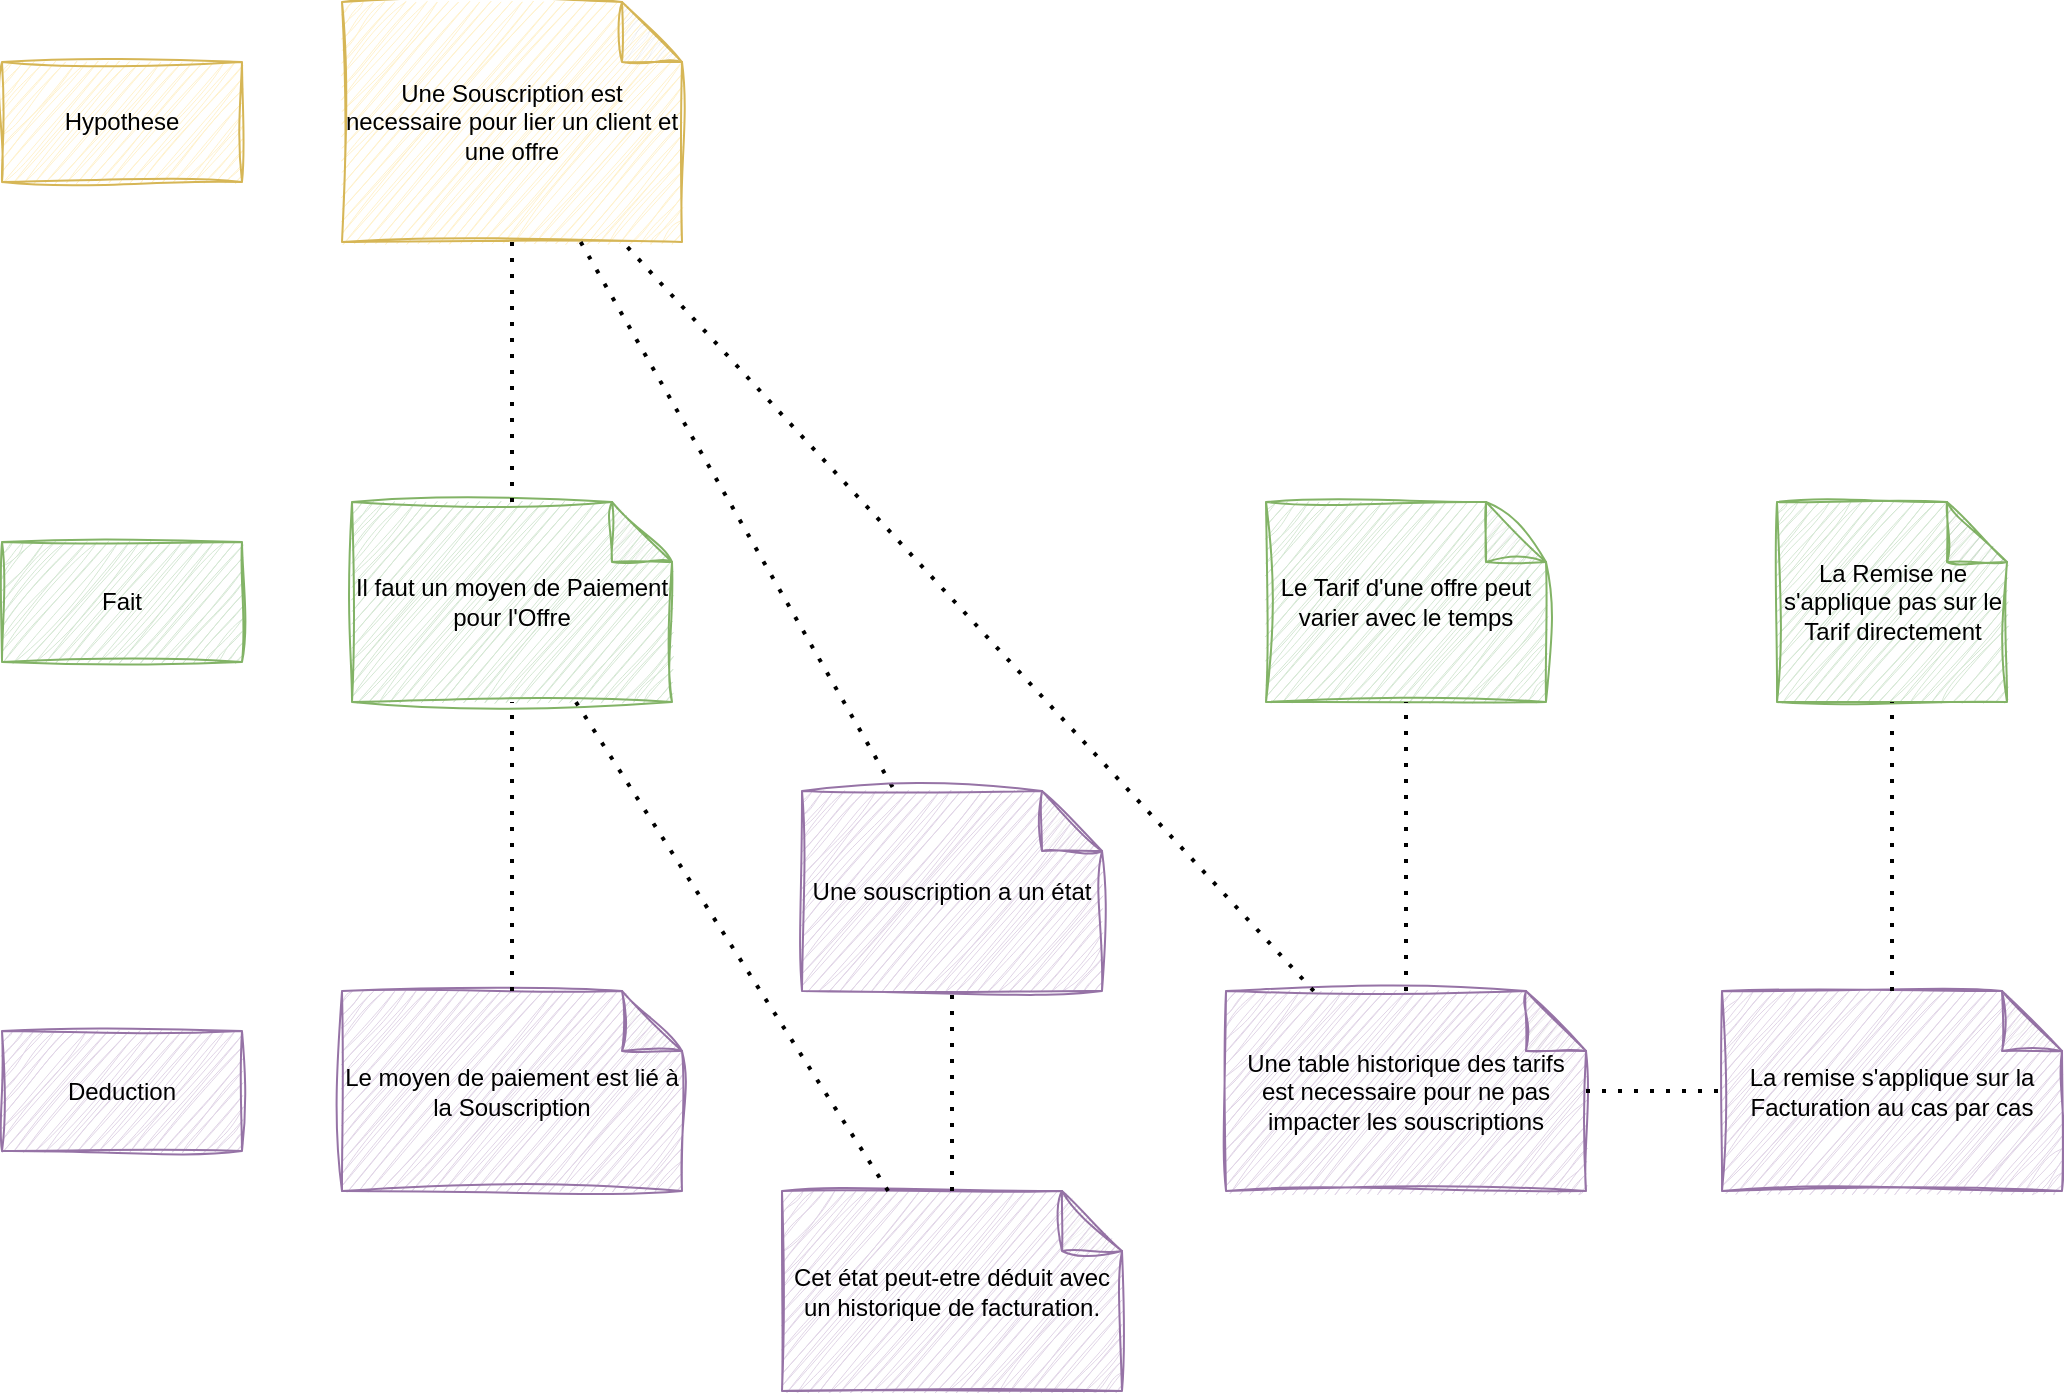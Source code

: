 <mxfile version="22.1.11" type="device" pages="7">
  <diagram id="vm7fa-81EVcltnXp5krS" name="Page-1">
    <mxGraphModel dx="1232" dy="1187" grid="1" gridSize="10" guides="1" tooltips="1" connect="1" arrows="1" fold="1" page="1" pageScale="1" pageWidth="827" pageHeight="1169" math="0" shadow="0">
      <root>
        <mxCell id="0" />
        <mxCell id="1" parent="0" />
        <mxCell id="vbatBPOmMzBNy_kZlJPo-1" value="Une Souscription est necessaire pour lier un client et une offre" style="shape=note;whiteSpace=wrap;html=1;backgroundOutline=1;darkOpacity=0.05;fillColor=#fff2cc;strokeColor=#d6b656;sketch=1;curveFitting=1;jiggle=2;" parent="1" vertex="1">
          <mxGeometry x="210" y="10" width="170" height="120" as="geometry" />
        </mxCell>
        <mxCell id="kYI4zglxMZKuieUK_z1b-1" value="Hypothese" style="rounded=0;whiteSpace=wrap;html=1;fillColor=#fff2cc;strokeColor=#d6b656;sketch=1;curveFitting=1;jiggle=2;" parent="1" vertex="1">
          <mxGeometry x="40" y="40" width="120" height="60" as="geometry" />
        </mxCell>
        <mxCell id="kYI4zglxMZKuieUK_z1b-2" value="Fait" style="rounded=0;whiteSpace=wrap;html=1;fillColor=#d5e8d4;strokeColor=#82b366;sketch=1;curveFitting=1;jiggle=2;" parent="1" vertex="1">
          <mxGeometry x="40" y="280" width="120" height="60" as="geometry" />
        </mxCell>
        <mxCell id="kYI4zglxMZKuieUK_z1b-3" value="Deduction" style="rounded=0;whiteSpace=wrap;html=1;fillColor=#e1d5e7;strokeColor=#9673a6;sketch=1;curveFitting=1;jiggle=2;" parent="1" vertex="1">
          <mxGeometry x="40" y="524.5" width="120" height="60" as="geometry" />
        </mxCell>
        <mxCell id="i1MJPppx1ngqPGv1KzRI-1" value="La remise s&#39;applique sur la Facturation au cas par cas" style="shape=note;whiteSpace=wrap;html=1;backgroundOutline=1;darkOpacity=0.05;fillColor=#e1d5e7;strokeColor=#9673a6;sketch=1;curveFitting=1;jiggle=2;" parent="1" vertex="1">
          <mxGeometry x="900" y="504.5" width="170" height="100" as="geometry" />
        </mxCell>
        <mxCell id="XM__EVLYg5ptWGNI4QET-1" value="" style="endArrow=none;dashed=1;html=1;dashPattern=1 3;strokeWidth=2;rounded=0;" parent="1" source="vbatBPOmMzBNy_kZlJPo-1" target="xDKSibGGfH3myITTRYmI-1" edge="1">
          <mxGeometry width="50" height="50" relative="1" as="geometry">
            <mxPoint x="390" y="630" as="sourcePoint" />
            <mxPoint x="440" y="580" as="targetPoint" />
          </mxGeometry>
        </mxCell>
        <mxCell id="XM__EVLYg5ptWGNI4QET-2" value="Le moyen de paiement est lié à la Souscription" style="shape=note;whiteSpace=wrap;html=1;backgroundOutline=1;darkOpacity=0.05;fillColor=#e1d5e7;strokeColor=#9673a6;sketch=1;curveFitting=1;jiggle=2;" parent="1" vertex="1">
          <mxGeometry x="210" y="504.5" width="170" height="100" as="geometry" />
        </mxCell>
        <mxCell id="XM__EVLYg5ptWGNI4QET-4" value="" style="endArrow=none;dashed=1;html=1;dashPattern=1 3;strokeWidth=2;rounded=0;" parent="1" source="XM__EVLYg5ptWGNI4QET-2" target="ibuzKaYGjDSngDpmr6Bw-1" edge="1">
          <mxGeometry width="50" height="50" relative="1" as="geometry">
            <mxPoint x="320" y="800" as="sourcePoint" />
            <mxPoint x="370" y="750" as="targetPoint" />
          </mxGeometry>
        </mxCell>
        <mxCell id="uRNdd6o27xO9oO8rQaI2-1" value="Le Tarif d&#39;une offre peut varier avec le temps" style="shape=note;whiteSpace=wrap;html=1;backgroundOutline=1;darkOpacity=0.05;fillColor=#d5e8d4;strokeColor=#82b366;sketch=1;curveFitting=1;jiggle=2;" parent="1" vertex="1">
          <mxGeometry x="672" y="260" width="140" height="100" as="geometry" />
        </mxCell>
        <mxCell id="uRNdd6o27xO9oO8rQaI2-2" value="Une table historique des tarifs est necessaire pour ne pas impacter les souscriptions" style="shape=note;whiteSpace=wrap;html=1;backgroundOutline=1;darkOpacity=0.05;fillColor=#e1d5e7;strokeColor=#9673a6;sketch=1;curveFitting=1;jiggle=2;" parent="1" vertex="1">
          <mxGeometry x="652" y="504.5" width="180" height="100" as="geometry" />
        </mxCell>
        <mxCell id="uRNdd6o27xO9oO8rQaI2-3" value="" style="endArrow=none;dashed=1;html=1;dashPattern=1 3;strokeWidth=2;rounded=0;" parent="1" source="uRNdd6o27xO9oO8rQaI2-2" target="uRNdd6o27xO9oO8rQaI2-1" edge="1">
          <mxGeometry width="50" height="50" relative="1" as="geometry">
            <mxPoint x="720" y="630" as="sourcePoint" />
            <mxPoint x="770" y="580" as="targetPoint" />
          </mxGeometry>
        </mxCell>
        <mxCell id="nA5guKa0d5QkSOnbUT68-1" value="" style="endArrow=none;dashed=1;html=1;dashPattern=1 3;strokeWidth=2;rounded=0;" parent="1" source="uRNdd6o27xO9oO8rQaI2-2" target="vbatBPOmMzBNy_kZlJPo-1" edge="1">
          <mxGeometry width="50" height="50" relative="1" as="geometry">
            <mxPoint x="580" y="170" as="sourcePoint" />
            <mxPoint x="630" y="120" as="targetPoint" />
          </mxGeometry>
        </mxCell>
        <mxCell id="nA5guKa0d5QkSOnbUT68-2" value="" style="endArrow=none;dashed=1;html=1;dashPattern=1 3;strokeWidth=2;rounded=0;" parent="1" source="uRNdd6o27xO9oO8rQaI2-2" target="i1MJPppx1ngqPGv1KzRI-1" edge="1">
          <mxGeometry width="50" height="50" relative="1" as="geometry">
            <mxPoint x="840" y="720" as="sourcePoint" />
            <mxPoint x="890" y="670" as="targetPoint" />
          </mxGeometry>
        </mxCell>
        <mxCell id="oBMucOj2A6pSY5SeKMJ2-1" value="La Remise ne s&#39;applique pas sur le Tarif directement" style="shape=note;whiteSpace=wrap;html=1;backgroundOutline=1;darkOpacity=0.05;fillColor=#d5e8d4;strokeColor=#82b366;sketch=1;curveFitting=1;jiggle=2;" parent="1" vertex="1">
          <mxGeometry x="927.5" y="260" width="115" height="100" as="geometry" />
        </mxCell>
        <mxCell id="z1036jqySpr8tLW82wDj-1" value="" style="endArrow=none;dashed=1;html=1;dashPattern=1 3;strokeWidth=2;rounded=0;" parent="1" source="i1MJPppx1ngqPGv1KzRI-1" target="oBMucOj2A6pSY5SeKMJ2-1" edge="1">
          <mxGeometry width="50" height="50" relative="1" as="geometry">
            <mxPoint x="540" y="340" as="sourcePoint" />
            <mxPoint x="590" y="290" as="targetPoint" />
          </mxGeometry>
        </mxCell>
        <mxCell id="ibuzKaYGjDSngDpmr6Bw-1" value="Il faut un moyen de Paiement pour l&#39;Offre" style="shape=note;whiteSpace=wrap;html=1;backgroundOutline=1;darkOpacity=0.05;fillColor=#d5e8d4;strokeColor=#82b366;sketch=1;curveFitting=1;jiggle=2;" parent="1" vertex="1">
          <mxGeometry x="215" y="260" width="160" height="100" as="geometry" />
        </mxCell>
        <mxCell id="1EvLtnu7GrtHBJWBBoQ4-5" value="" style="endArrow=none;dashed=1;html=1;dashPattern=1 3;strokeWidth=2;rounded=0;" parent="1" source="ibuzKaYGjDSngDpmr6Bw-1" target="vbatBPOmMzBNy_kZlJPo-1" edge="1">
          <mxGeometry width="50" height="50" relative="1" as="geometry">
            <mxPoint x="250" y="210" as="sourcePoint" />
            <mxPoint x="300" y="160" as="targetPoint" />
          </mxGeometry>
        </mxCell>
        <mxCell id="SkYDlL_ppUYwUSn2cOa9-1" value="Cet état peut-etre déduit avec un historique de facturation." style="shape=note;whiteSpace=wrap;html=1;backgroundOutline=1;darkOpacity=0.05;fillColor=#e1d5e7;strokeColor=#9673a6;sketch=1;curveFitting=1;jiggle=2;" parent="1" vertex="1">
          <mxGeometry x="430" y="604.5" width="170" height="100" as="geometry" />
        </mxCell>
        <mxCell id="SkYDlL_ppUYwUSn2cOa9-2" value="" style="endArrow=none;dashed=1;html=1;dashPattern=1 3;strokeWidth=2;rounded=0;" parent="1" source="SkYDlL_ppUYwUSn2cOa9-1" target="xDKSibGGfH3myITTRYmI-1" edge="1">
          <mxGeometry width="50" height="50" relative="1" as="geometry">
            <mxPoint x="1370" y="340" as="sourcePoint" />
            <mxPoint x="1420" y="290" as="targetPoint" />
          </mxGeometry>
        </mxCell>
        <mxCell id="SkYDlL_ppUYwUSn2cOa9-3" value="" style="endArrow=none;dashed=1;html=1;dashPattern=1 3;strokeWidth=2;rounded=0;" parent="1" source="SkYDlL_ppUYwUSn2cOa9-1" target="ibuzKaYGjDSngDpmr6Bw-1" edge="1">
          <mxGeometry width="50" height="50" relative="1" as="geometry">
            <mxPoint x="520" y="170" as="sourcePoint" />
            <mxPoint x="570" y="120" as="targetPoint" />
          </mxGeometry>
        </mxCell>
        <mxCell id="xDKSibGGfH3myITTRYmI-1" value="Une souscription a un état" style="shape=note;whiteSpace=wrap;html=1;backgroundOutline=1;darkOpacity=0.05;fillColor=#e1d5e7;strokeColor=#9673a6;sketch=1;curveFitting=1;jiggle=2;" parent="1" vertex="1">
          <mxGeometry x="440" y="404.5" width="150" height="100" as="geometry" />
        </mxCell>
      </root>
    </mxGraphModel>
  </diagram>
  <diagram id="NnQ32GsHOi-NPhLQwEd6" name="ERD v1">
    <mxGraphModel dx="2059" dy="1187" grid="1" gridSize="10" guides="1" tooltips="1" connect="1" arrows="1" fold="1" page="1" pageScale="1" pageWidth="827" pageHeight="1169" math="0" shadow="0">
      <root>
        <mxCell id="0" />
        <mxCell id="1" parent="0" />
        <mxCell id="KhNQkySwgiJklhar0YiO-1" value="Customer" style="shape=table;startSize=30;container=1;collapsible=1;childLayout=tableLayout;fixedRows=1;rowLines=0;fontStyle=1;align=center;resizeLast=1;html=1;fillColor=#d5e8d4;strokeColor=#82b366;" parent="1" vertex="1">
          <mxGeometry x="-540" y="360" width="180" height="90" as="geometry" />
        </mxCell>
        <mxCell id="KhNQkySwgiJklhar0YiO-2" value="" style="shape=tableRow;horizontal=0;startSize=0;swimlaneHead=0;swimlaneBody=0;fillColor=none;collapsible=0;dropTarget=0;points=[[0,0.5],[1,0.5]];portConstraint=eastwest;top=0;left=0;right=0;bottom=1;" parent="KhNQkySwgiJklhar0YiO-1" vertex="1">
          <mxGeometry y="30" width="180" height="30" as="geometry" />
        </mxCell>
        <mxCell id="KhNQkySwgiJklhar0YiO-3" value="PK" style="shape=partialRectangle;connectable=0;fillColor=none;top=0;left=0;bottom=0;right=0;fontStyle=1;overflow=hidden;whiteSpace=wrap;html=1;" parent="KhNQkySwgiJklhar0YiO-2" vertex="1">
          <mxGeometry width="30" height="30" as="geometry">
            <mxRectangle width="30" height="30" as="alternateBounds" />
          </mxGeometry>
        </mxCell>
        <mxCell id="KhNQkySwgiJklhar0YiO-4" value="UniqueID" style="shape=partialRectangle;connectable=0;fillColor=none;top=0;left=0;bottom=0;right=0;align=left;spacingLeft=6;fontStyle=5;overflow=hidden;whiteSpace=wrap;html=1;" parent="KhNQkySwgiJklhar0YiO-2" vertex="1">
          <mxGeometry x="30" width="150" height="30" as="geometry">
            <mxRectangle width="150" height="30" as="alternateBounds" />
          </mxGeometry>
        </mxCell>
        <mxCell id="Ue_fEvQdMelFlZGZtrvL-20" value="" style="shape=tableRow;horizontal=0;startSize=0;swimlaneHead=0;swimlaneBody=0;fillColor=none;collapsible=0;dropTarget=0;points=[[0,0.5],[1,0.5]];portConstraint=eastwest;top=0;left=0;right=0;bottom=0;" parent="KhNQkySwgiJklhar0YiO-1" vertex="1">
          <mxGeometry y="60" width="180" height="30" as="geometry" />
        </mxCell>
        <mxCell id="Ue_fEvQdMelFlZGZtrvL-21" value="" style="shape=partialRectangle;connectable=0;fillColor=none;top=0;left=0;bottom=0;right=0;fontStyle=0;overflow=hidden;whiteSpace=wrap;html=1;" parent="Ue_fEvQdMelFlZGZtrvL-20" vertex="1">
          <mxGeometry width="30" height="30" as="geometry">
            <mxRectangle width="30" height="30" as="alternateBounds" />
          </mxGeometry>
        </mxCell>
        <mxCell id="Ue_fEvQdMelFlZGZtrvL-22" value="CustomerType" style="shape=partialRectangle;connectable=0;fillColor=none;top=0;left=0;bottom=0;right=0;align=left;spacingLeft=6;fontStyle=0;overflow=hidden;whiteSpace=wrap;html=1;" parent="Ue_fEvQdMelFlZGZtrvL-20" vertex="1">
          <mxGeometry x="30" width="150" height="30" as="geometry">
            <mxRectangle width="150" height="30" as="alternateBounds" />
          </mxGeometry>
        </mxCell>
        <mxCell id="KhNQkySwgiJklhar0YiO-14" value="CustomersDetails" style="shape=table;startSize=30;container=1;collapsible=1;childLayout=tableLayout;fixedRows=1;rowLines=0;fontStyle=1;align=center;resizeLast=1;html=1;fillColor=#d5e8d4;strokeColor=#82b366;" parent="1" vertex="1">
          <mxGeometry x="-290" y="370" width="180" height="120" as="geometry" />
        </mxCell>
        <mxCell id="KhNQkySwgiJklhar0YiO-15" value="" style="shape=tableRow;horizontal=0;startSize=0;swimlaneHead=0;swimlaneBody=0;fillColor=none;collapsible=0;dropTarget=0;points=[[0,0.5],[1,0.5]];portConstraint=eastwest;top=0;left=0;right=0;bottom=1;" parent="KhNQkySwgiJklhar0YiO-14" vertex="1">
          <mxGeometry y="30" width="180" height="30" as="geometry" />
        </mxCell>
        <mxCell id="KhNQkySwgiJklhar0YiO-16" value="PK" style="shape=partialRectangle;connectable=0;fillColor=none;top=0;left=0;bottom=0;right=0;fontStyle=1;overflow=hidden;whiteSpace=wrap;html=1;" parent="KhNQkySwgiJklhar0YiO-15" vertex="1">
          <mxGeometry width="30" height="30" as="geometry">
            <mxRectangle width="30" height="30" as="alternateBounds" />
          </mxGeometry>
        </mxCell>
        <mxCell id="KhNQkySwgiJklhar0YiO-17" value="UniqueID" style="shape=partialRectangle;connectable=0;fillColor=none;top=0;left=0;bottom=0;right=0;align=left;spacingLeft=6;fontStyle=5;overflow=hidden;whiteSpace=wrap;html=1;" parent="KhNQkySwgiJklhar0YiO-15" vertex="1">
          <mxGeometry x="30" width="150" height="30" as="geometry">
            <mxRectangle width="150" height="30" as="alternateBounds" />
          </mxGeometry>
        </mxCell>
        <mxCell id="npuYotQdPXIpSZ90aNdf-1" value="" style="shape=tableRow;horizontal=0;startSize=0;swimlaneHead=0;swimlaneBody=0;fillColor=none;collapsible=0;dropTarget=0;points=[[0,0.5],[1,0.5]];portConstraint=eastwest;top=0;left=0;right=0;bottom=0;" parent="KhNQkySwgiJklhar0YiO-14" vertex="1">
          <mxGeometry y="60" width="180" height="30" as="geometry" />
        </mxCell>
        <mxCell id="npuYotQdPXIpSZ90aNdf-2" value="FK" style="shape=partialRectangle;connectable=0;fillColor=none;top=0;left=0;bottom=0;right=0;fontStyle=0;overflow=hidden;whiteSpace=wrap;html=1;" parent="npuYotQdPXIpSZ90aNdf-1" vertex="1">
          <mxGeometry width="30" height="30" as="geometry">
            <mxRectangle width="30" height="30" as="alternateBounds" />
          </mxGeometry>
        </mxCell>
        <mxCell id="npuYotQdPXIpSZ90aNdf-3" value="BillingDetailsId" style="shape=partialRectangle;connectable=0;fillColor=none;top=0;left=0;bottom=0;right=0;align=left;spacingLeft=6;fontStyle=0;overflow=hidden;whiteSpace=wrap;html=1;" parent="npuYotQdPXIpSZ90aNdf-1" vertex="1">
          <mxGeometry x="30" width="150" height="30" as="geometry">
            <mxRectangle width="150" height="30" as="alternateBounds" />
          </mxGeometry>
        </mxCell>
        <mxCell id="npuYotQdPXIpSZ90aNdf-4" value="" style="shape=tableRow;horizontal=0;startSize=0;swimlaneHead=0;swimlaneBody=0;fillColor=none;collapsible=0;dropTarget=0;points=[[0,0.5],[1,0.5]];portConstraint=eastwest;top=0;left=0;right=0;bottom=0;" parent="KhNQkySwgiJklhar0YiO-14" vertex="1">
          <mxGeometry y="90" width="180" height="30" as="geometry" />
        </mxCell>
        <mxCell id="npuYotQdPXIpSZ90aNdf-5" value="FK" style="shape=partialRectangle;connectable=0;fillColor=none;top=0;left=0;bottom=0;right=0;fontStyle=0;overflow=hidden;whiteSpace=wrap;html=1;" parent="npuYotQdPXIpSZ90aNdf-4" vertex="1">
          <mxGeometry width="30" height="30" as="geometry">
            <mxRectangle width="30" height="30" as="alternateBounds" />
          </mxGeometry>
        </mxCell>
        <mxCell id="npuYotQdPXIpSZ90aNdf-6" value="ShippingDetailsId" style="shape=partialRectangle;connectable=0;fillColor=none;top=0;left=0;bottom=0;right=0;align=left;spacingLeft=6;fontStyle=0;overflow=hidden;whiteSpace=wrap;html=1;" parent="npuYotQdPXIpSZ90aNdf-4" vertex="1">
          <mxGeometry x="30" width="150" height="30" as="geometry">
            <mxRectangle width="150" height="30" as="alternateBounds" />
          </mxGeometry>
        </mxCell>
        <mxCell id="KhNQkySwgiJklhar0YiO-66" value="Billings" style="shape=table;startSize=30;container=1;collapsible=1;childLayout=tableLayout;fixedRows=1;rowLines=0;fontStyle=1;align=center;resizeLast=1;html=1;" parent="1" vertex="1">
          <mxGeometry x="-290" y="180" width="180" height="90" as="geometry" />
        </mxCell>
        <mxCell id="KhNQkySwgiJklhar0YiO-67" value="" style="shape=tableRow;horizontal=0;startSize=0;swimlaneHead=0;swimlaneBody=0;fillColor=none;collapsible=0;dropTarget=0;points=[[0,0.5],[1,0.5]];portConstraint=eastwest;top=0;left=0;right=0;bottom=1;" parent="KhNQkySwgiJklhar0YiO-66" vertex="1">
          <mxGeometry y="30" width="180" height="30" as="geometry" />
        </mxCell>
        <mxCell id="KhNQkySwgiJklhar0YiO-68" value="PK" style="shape=partialRectangle;connectable=0;fillColor=none;top=0;left=0;bottom=0;right=0;fontStyle=1;overflow=hidden;whiteSpace=wrap;html=1;" parent="KhNQkySwgiJklhar0YiO-67" vertex="1">
          <mxGeometry width="30" height="30" as="geometry">
            <mxRectangle width="30" height="30" as="alternateBounds" />
          </mxGeometry>
        </mxCell>
        <mxCell id="KhNQkySwgiJklhar0YiO-69" value="UniqueID" style="shape=partialRectangle;connectable=0;fillColor=none;top=0;left=0;bottom=0;right=0;align=left;spacingLeft=6;fontStyle=5;overflow=hidden;whiteSpace=wrap;html=1;" parent="KhNQkySwgiJklhar0YiO-67" vertex="1">
          <mxGeometry x="30" width="150" height="30" as="geometry">
            <mxRectangle width="150" height="30" as="alternateBounds" />
          </mxGeometry>
        </mxCell>
        <mxCell id="Ue_fEvQdMelFlZGZtrvL-4" value="" style="shape=tableRow;horizontal=0;startSize=0;swimlaneHead=0;swimlaneBody=0;fillColor=none;collapsible=0;dropTarget=0;points=[[0,0.5],[1,0.5]];portConstraint=eastwest;top=0;left=0;right=0;bottom=0;" parent="KhNQkySwgiJklhar0YiO-66" vertex="1">
          <mxGeometry y="60" width="180" height="30" as="geometry" />
        </mxCell>
        <mxCell id="Ue_fEvQdMelFlZGZtrvL-5" value="FK" style="shape=partialRectangle;connectable=0;fillColor=none;top=0;left=0;bottom=0;right=0;fontStyle=0;overflow=hidden;whiteSpace=wrap;html=1;" parent="Ue_fEvQdMelFlZGZtrvL-4" vertex="1">
          <mxGeometry width="30" height="30" as="geometry">
            <mxRectangle width="30" height="30" as="alternateBounds" />
          </mxGeometry>
        </mxCell>
        <mxCell id="Ue_fEvQdMelFlZGZtrvL-6" value="CustomerId" style="shape=partialRectangle;connectable=0;fillColor=none;top=0;left=0;bottom=0;right=0;align=left;spacingLeft=6;fontStyle=0;overflow=hidden;whiteSpace=wrap;html=1;" parent="Ue_fEvQdMelFlZGZtrvL-4" vertex="1">
          <mxGeometry x="30" width="150" height="30" as="geometry">
            <mxRectangle width="150" height="30" as="alternateBounds" />
          </mxGeometry>
        </mxCell>
        <mxCell id="npuYotQdPXIpSZ90aNdf-7" value="" style="edgeStyle=orthogonalEdgeStyle;fontSize=12;html=1;endArrow=ERzeroToOne;endFill=1;rounded=0;entryX=0;entryY=0.5;entryDx=0;entryDy=0;exitX=1;exitY=0.5;exitDx=0;exitDy=0;" parent="1" source="KhNQkySwgiJklhar0YiO-2" target="npuYotQdPXIpSZ90aNdf-1" edge="1">
          <mxGeometry width="100" height="100" relative="1" as="geometry">
            <mxPoint x="-400" y="620" as="sourcePoint" />
            <mxPoint x="-300" y="520" as="targetPoint" />
          </mxGeometry>
        </mxCell>
        <mxCell id="npuYotQdPXIpSZ90aNdf-8" value="" style="edgeStyle=orthogonalEdgeStyle;fontSize=12;html=1;endArrow=ERzeroToOne;endFill=1;rounded=0;entryX=0;entryY=0.5;entryDx=0;entryDy=0;exitX=1;exitY=0.5;exitDx=0;exitDy=0;" parent="1" source="KhNQkySwgiJklhar0YiO-2" target="npuYotQdPXIpSZ90aNdf-4" edge="1">
          <mxGeometry width="100" height="100" relative="1" as="geometry">
            <mxPoint x="-400" y="650" as="sourcePoint" />
            <mxPoint x="-300" y="550" as="targetPoint" />
          </mxGeometry>
        </mxCell>
        <mxCell id="npuYotQdPXIpSZ90aNdf-10" value="" style="edgeStyle=orthogonalEdgeStyle;fontSize=12;html=1;endArrow=ERmany;rounded=0;" parent="1" source="KhNQkySwgiJklhar0YiO-2" target="npuYotQdPXIpSZ90aNdf-13" edge="1">
          <mxGeometry width="100" height="100" relative="1" as="geometry">
            <mxPoint x="-30" y="600" as="sourcePoint" />
            <mxPoint x="70" y="500" as="targetPoint" />
          </mxGeometry>
        </mxCell>
        <mxCell id="npuYotQdPXIpSZ90aNdf-12" value="Payments" style="shape=table;startSize=30;container=1;collapsible=1;childLayout=tableLayout;fixedRows=1;rowLines=0;fontStyle=1;align=center;resizeLast=1;html=1;fillColor=#d5e8d4;strokeColor=#82b366;" parent="1" vertex="1">
          <mxGeometry x="-290" y="530" width="180" height="90" as="geometry" />
        </mxCell>
        <mxCell id="npuYotQdPXIpSZ90aNdf-13" value="" style="shape=tableRow;horizontal=0;startSize=0;swimlaneHead=0;swimlaneBody=0;fillColor=none;collapsible=0;dropTarget=0;points=[[0,0.5],[1,0.5]];portConstraint=eastwest;top=0;left=0;right=0;bottom=1;" parent="npuYotQdPXIpSZ90aNdf-12" vertex="1">
          <mxGeometry y="30" width="180" height="30" as="geometry" />
        </mxCell>
        <mxCell id="npuYotQdPXIpSZ90aNdf-14" value="PK" style="shape=partialRectangle;connectable=0;fillColor=none;top=0;left=0;bottom=0;right=0;fontStyle=1;overflow=hidden;whiteSpace=wrap;html=1;" parent="npuYotQdPXIpSZ90aNdf-13" vertex="1">
          <mxGeometry width="30" height="30" as="geometry">
            <mxRectangle width="30" height="30" as="alternateBounds" />
          </mxGeometry>
        </mxCell>
        <mxCell id="npuYotQdPXIpSZ90aNdf-15" value="UniqueID" style="shape=partialRectangle;connectable=0;fillColor=none;top=0;left=0;bottom=0;right=0;align=left;spacingLeft=6;fontStyle=5;overflow=hidden;whiteSpace=wrap;html=1;" parent="npuYotQdPXIpSZ90aNdf-13" vertex="1">
          <mxGeometry x="30" width="150" height="30" as="geometry">
            <mxRectangle width="150" height="30" as="alternateBounds" />
          </mxGeometry>
        </mxCell>
        <mxCell id="npuYotQdPXIpSZ90aNdf-25" value="" style="shape=tableRow;horizontal=0;startSize=0;swimlaneHead=0;swimlaneBody=0;fillColor=none;collapsible=0;dropTarget=0;points=[[0,0.5],[1,0.5]];portConstraint=eastwest;top=0;left=0;right=0;bottom=0;" parent="npuYotQdPXIpSZ90aNdf-12" vertex="1">
          <mxGeometry y="60" width="180" height="30" as="geometry" />
        </mxCell>
        <mxCell id="npuYotQdPXIpSZ90aNdf-26" value="FK" style="shape=partialRectangle;connectable=0;fillColor=none;top=0;left=0;bottom=0;right=0;fontStyle=0;overflow=hidden;whiteSpace=wrap;html=1;" parent="npuYotQdPXIpSZ90aNdf-25" vertex="1">
          <mxGeometry width="30" height="30" as="geometry">
            <mxRectangle width="30" height="30" as="alternateBounds" />
          </mxGeometry>
        </mxCell>
        <mxCell id="npuYotQdPXIpSZ90aNdf-27" value="CustomerId" style="shape=partialRectangle;connectable=0;fillColor=none;top=0;left=0;bottom=0;right=0;align=left;spacingLeft=6;fontStyle=0;overflow=hidden;whiteSpace=wrap;html=1;" parent="npuYotQdPXIpSZ90aNdf-25" vertex="1">
          <mxGeometry x="30" width="150" height="30" as="geometry">
            <mxRectangle width="150" height="30" as="alternateBounds" />
          </mxGeometry>
        </mxCell>
        <mxCell id="npuYotQdPXIpSZ90aNdf-32" value="" style="edgeStyle=orthogonalEdgeStyle;fontSize=12;html=1;endArrow=ERoneToMany;rounded=0;exitX=1;exitY=0.5;exitDx=0;exitDy=0;elbow=vertical;" parent="1" source="KhNQkySwgiJklhar0YiO-2" target="Ue_fEvQdMelFlZGZtrvL-4" edge="1">
          <mxGeometry width="100" height="100" relative="1" as="geometry">
            <mxPoint x="-310" y="470" as="sourcePoint" />
            <mxPoint x="-40" y="430" as="targetPoint" />
          </mxGeometry>
        </mxCell>
        <mxCell id="npuYotQdPXIpSZ90aNdf-34" value="BillingLines" style="shape=table;startSize=30;container=1;collapsible=1;childLayout=tableLayout;fixedRows=1;rowLines=0;fontStyle=1;align=center;resizeLast=1;html=1;" parent="1" vertex="1">
          <mxGeometry x="-40" y="180" width="180" height="120" as="geometry" />
        </mxCell>
        <mxCell id="npuYotQdPXIpSZ90aNdf-35" value="" style="shape=tableRow;horizontal=0;startSize=0;swimlaneHead=0;swimlaneBody=0;fillColor=none;collapsible=0;dropTarget=0;points=[[0,0.5],[1,0.5]];portConstraint=eastwest;top=0;left=0;right=0;bottom=1;" parent="npuYotQdPXIpSZ90aNdf-34" vertex="1">
          <mxGeometry y="30" width="180" height="30" as="geometry" />
        </mxCell>
        <mxCell id="npuYotQdPXIpSZ90aNdf-36" value="PK" style="shape=partialRectangle;connectable=0;fillColor=none;top=0;left=0;bottom=0;right=0;fontStyle=1;overflow=hidden;whiteSpace=wrap;html=1;" parent="npuYotQdPXIpSZ90aNdf-35" vertex="1">
          <mxGeometry width="30" height="30" as="geometry">
            <mxRectangle width="30" height="30" as="alternateBounds" />
          </mxGeometry>
        </mxCell>
        <mxCell id="npuYotQdPXIpSZ90aNdf-37" value="UniqueID" style="shape=partialRectangle;connectable=0;fillColor=none;top=0;left=0;bottom=0;right=0;align=left;spacingLeft=6;fontStyle=5;overflow=hidden;whiteSpace=wrap;html=1;" parent="npuYotQdPXIpSZ90aNdf-35" vertex="1">
          <mxGeometry x="30" width="150" height="30" as="geometry">
            <mxRectangle width="150" height="30" as="alternateBounds" />
          </mxGeometry>
        </mxCell>
        <mxCell id="Ue_fEvQdMelFlZGZtrvL-32" value="" style="shape=tableRow;horizontal=0;startSize=0;swimlaneHead=0;swimlaneBody=0;fillColor=none;collapsible=0;dropTarget=0;points=[[0,0.5],[1,0.5]];portConstraint=eastwest;top=0;left=0;right=0;bottom=0;" parent="npuYotQdPXIpSZ90aNdf-34" vertex="1">
          <mxGeometry y="60" width="180" height="30" as="geometry" />
        </mxCell>
        <mxCell id="Ue_fEvQdMelFlZGZtrvL-33" value="FK" style="shape=partialRectangle;connectable=0;fillColor=none;top=0;left=0;bottom=0;right=0;fontStyle=0;overflow=hidden;whiteSpace=wrap;html=1;" parent="Ue_fEvQdMelFlZGZtrvL-32" vertex="1">
          <mxGeometry width="30" height="30" as="geometry">
            <mxRectangle width="30" height="30" as="alternateBounds" />
          </mxGeometry>
        </mxCell>
        <mxCell id="Ue_fEvQdMelFlZGZtrvL-34" value="BillingId" style="shape=partialRectangle;connectable=0;fillColor=none;top=0;left=0;bottom=0;right=0;align=left;spacingLeft=6;fontStyle=0;overflow=hidden;whiteSpace=wrap;html=1;" parent="Ue_fEvQdMelFlZGZtrvL-32" vertex="1">
          <mxGeometry x="30" width="150" height="30" as="geometry">
            <mxRectangle width="150" height="30" as="alternateBounds" />
          </mxGeometry>
        </mxCell>
        <mxCell id="npuYotQdPXIpSZ90aNdf-38" value="" style="shape=tableRow;horizontal=0;startSize=0;swimlaneHead=0;swimlaneBody=0;fillColor=none;collapsible=0;dropTarget=0;points=[[0,0.5],[1,0.5]];portConstraint=eastwest;top=0;left=0;right=0;bottom=0;" parent="npuYotQdPXIpSZ90aNdf-34" vertex="1">
          <mxGeometry y="90" width="180" height="30" as="geometry" />
        </mxCell>
        <mxCell id="npuYotQdPXIpSZ90aNdf-39" value="" style="shape=partialRectangle;connectable=0;fillColor=none;top=0;left=0;bottom=0;right=0;editable=1;overflow=hidden;whiteSpace=wrap;html=1;" parent="npuYotQdPXIpSZ90aNdf-38" vertex="1">
          <mxGeometry width="30" height="30" as="geometry">
            <mxRectangle width="30" height="30" as="alternateBounds" />
          </mxGeometry>
        </mxCell>
        <mxCell id="npuYotQdPXIpSZ90aNdf-40" value="ProductId" style="shape=partialRectangle;connectable=0;fillColor=none;top=0;left=0;bottom=0;right=0;align=left;spacingLeft=6;overflow=hidden;whiteSpace=wrap;html=1;" parent="npuYotQdPXIpSZ90aNdf-38" vertex="1">
          <mxGeometry x="30" width="150" height="30" as="geometry">
            <mxRectangle width="150" height="30" as="alternateBounds" />
          </mxGeometry>
        </mxCell>
        <mxCell id="npuYotQdPXIpSZ90aNdf-49" value="Products" style="shape=table;startSize=30;container=1;collapsible=1;childLayout=tableLayout;fixedRows=1;rowLines=0;fontStyle=1;align=center;resizeLast=1;html=1;" parent="1" vertex="1">
          <mxGeometry x="210" y="240" width="180" height="60" as="geometry" />
        </mxCell>
        <mxCell id="npuYotQdPXIpSZ90aNdf-50" value="" style="shape=tableRow;horizontal=0;startSize=0;swimlaneHead=0;swimlaneBody=0;fillColor=none;collapsible=0;dropTarget=0;points=[[0,0.5],[1,0.5]];portConstraint=eastwest;top=0;left=0;right=0;bottom=1;" parent="npuYotQdPXIpSZ90aNdf-49" vertex="1">
          <mxGeometry y="30" width="180" height="30" as="geometry" />
        </mxCell>
        <mxCell id="npuYotQdPXIpSZ90aNdf-51" value="PK" style="shape=partialRectangle;connectable=0;fillColor=none;top=0;left=0;bottom=0;right=0;fontStyle=1;overflow=hidden;whiteSpace=wrap;html=1;" parent="npuYotQdPXIpSZ90aNdf-50" vertex="1">
          <mxGeometry width="30" height="30" as="geometry">
            <mxRectangle width="30" height="30" as="alternateBounds" />
          </mxGeometry>
        </mxCell>
        <mxCell id="npuYotQdPXIpSZ90aNdf-52" value="UniqueID" style="shape=partialRectangle;connectable=0;fillColor=none;top=0;left=0;bottom=0;right=0;align=left;spacingLeft=6;fontStyle=5;overflow=hidden;whiteSpace=wrap;html=1;" parent="npuYotQdPXIpSZ90aNdf-50" vertex="1">
          <mxGeometry x="30" width="150" height="30" as="geometry">
            <mxRectangle width="150" height="30" as="alternateBounds" />
          </mxGeometry>
        </mxCell>
        <mxCell id="npuYotQdPXIpSZ90aNdf-63" value="" style="edgeStyle=orthogonalEdgeStyle;fontSize=12;html=1;endArrow=ERzeroToMany;startArrow=ERmandOne;rounded=0;" parent="1" source="npuYotQdPXIpSZ90aNdf-50" target="npuYotQdPXIpSZ90aNdf-38" edge="1">
          <mxGeometry width="100" height="100" relative="1" as="geometry">
            <mxPoint x="-160" y="740" as="sourcePoint" />
            <mxPoint x="-60" y="640" as="targetPoint" />
          </mxGeometry>
        </mxCell>
        <mxCell id="jjh7h56Zf3JrQiqmrdGM-5" value="Discounts" style="shape=table;startSize=30;container=1;collapsible=1;childLayout=tableLayout;fixedRows=1;rowLines=0;fontStyle=1;align=center;resizeLast=1;html=1;" parent="1" vertex="1">
          <mxGeometry x="220" y="400" width="180" height="90" as="geometry" />
        </mxCell>
        <mxCell id="jjh7h56Zf3JrQiqmrdGM-6" value="" style="shape=tableRow;horizontal=0;startSize=0;swimlaneHead=0;swimlaneBody=0;fillColor=none;collapsible=0;dropTarget=0;points=[[0,0.5],[1,0.5]];portConstraint=eastwest;top=0;left=0;right=0;bottom=1;" parent="jjh7h56Zf3JrQiqmrdGM-5" vertex="1">
          <mxGeometry y="30" width="180" height="30" as="geometry" />
        </mxCell>
        <mxCell id="jjh7h56Zf3JrQiqmrdGM-7" value="PK" style="shape=partialRectangle;connectable=0;fillColor=none;top=0;left=0;bottom=0;right=0;fontStyle=1;overflow=hidden;whiteSpace=wrap;html=1;" parent="jjh7h56Zf3JrQiqmrdGM-6" vertex="1">
          <mxGeometry width="30" height="30" as="geometry">
            <mxRectangle width="30" height="30" as="alternateBounds" />
          </mxGeometry>
        </mxCell>
        <mxCell id="jjh7h56Zf3JrQiqmrdGM-8" value="UniqueID" style="shape=partialRectangle;connectable=0;fillColor=none;top=0;left=0;bottom=0;right=0;align=left;spacingLeft=6;fontStyle=5;overflow=hidden;whiteSpace=wrap;html=1;" parent="jjh7h56Zf3JrQiqmrdGM-6" vertex="1">
          <mxGeometry x="30" width="150" height="30" as="geometry">
            <mxRectangle width="150" height="30" as="alternateBounds" />
          </mxGeometry>
        </mxCell>
        <mxCell id="Ue_fEvQdMelFlZGZtrvL-29" value="" style="shape=tableRow;horizontal=0;startSize=0;swimlaneHead=0;swimlaneBody=0;fillColor=none;collapsible=0;dropTarget=0;points=[[0,0.5],[1,0.5]];portConstraint=eastwest;top=0;left=0;right=0;bottom=0;" parent="jjh7h56Zf3JrQiqmrdGM-5" vertex="1">
          <mxGeometry y="60" width="180" height="30" as="geometry" />
        </mxCell>
        <mxCell id="Ue_fEvQdMelFlZGZtrvL-30" value="FK" style="shape=partialRectangle;connectable=0;fillColor=none;top=0;left=0;bottom=0;right=0;fontStyle=0;overflow=hidden;whiteSpace=wrap;html=1;" parent="Ue_fEvQdMelFlZGZtrvL-29" vertex="1">
          <mxGeometry width="30" height="30" as="geometry">
            <mxRectangle width="30" height="30" as="alternateBounds" />
          </mxGeometry>
        </mxCell>
        <mxCell id="Ue_fEvQdMelFlZGZtrvL-31" value="DiscountPoliciesId" style="shape=partialRectangle;connectable=0;fillColor=none;top=0;left=0;bottom=0;right=0;align=left;spacingLeft=6;fontStyle=0;overflow=hidden;whiteSpace=wrap;html=1;" parent="Ue_fEvQdMelFlZGZtrvL-29" vertex="1">
          <mxGeometry x="30" width="150" height="30" as="geometry">
            <mxRectangle width="150" height="30" as="alternateBounds" />
          </mxGeometry>
        </mxCell>
        <mxCell id="Ue_fEvQdMelFlZGZtrvL-7" value="DiscountPolicies" style="shape=table;startSize=30;container=1;collapsible=1;childLayout=tableLayout;fixedRows=1;rowLines=0;fontStyle=1;align=center;resizeLast=1;html=1;" parent="1" vertex="1">
          <mxGeometry x="-40" y="530" width="180" height="90" as="geometry" />
        </mxCell>
        <mxCell id="Ue_fEvQdMelFlZGZtrvL-8" value="" style="shape=tableRow;horizontal=0;startSize=0;swimlaneHead=0;swimlaneBody=0;fillColor=none;collapsible=0;dropTarget=0;points=[[0,0.5],[1,0.5]];portConstraint=eastwest;top=0;left=0;right=0;bottom=1;" parent="Ue_fEvQdMelFlZGZtrvL-7" vertex="1">
          <mxGeometry y="30" width="180" height="30" as="geometry" />
        </mxCell>
        <mxCell id="Ue_fEvQdMelFlZGZtrvL-9" value="PK" style="shape=partialRectangle;connectable=0;fillColor=none;top=0;left=0;bottom=0;right=0;fontStyle=1;overflow=hidden;whiteSpace=wrap;html=1;" parent="Ue_fEvQdMelFlZGZtrvL-8" vertex="1">
          <mxGeometry width="30" height="30" as="geometry">
            <mxRectangle width="30" height="30" as="alternateBounds" />
          </mxGeometry>
        </mxCell>
        <mxCell id="Ue_fEvQdMelFlZGZtrvL-10" value="UniqueID" style="shape=partialRectangle;connectable=0;fillColor=none;top=0;left=0;bottom=0;right=0;align=left;spacingLeft=6;fontStyle=5;overflow=hidden;whiteSpace=wrap;html=1;" parent="Ue_fEvQdMelFlZGZtrvL-8" vertex="1">
          <mxGeometry x="30" width="150" height="30" as="geometry">
            <mxRectangle width="150" height="30" as="alternateBounds" />
          </mxGeometry>
        </mxCell>
        <mxCell id="Ue_fEvQdMelFlZGZtrvL-24" value="" style="shape=tableRow;horizontal=0;startSize=0;swimlaneHead=0;swimlaneBody=0;fillColor=none;collapsible=0;dropTarget=0;points=[[0,0.5],[1,0.5]];portConstraint=eastwest;top=0;left=0;right=0;bottom=0;" parent="Ue_fEvQdMelFlZGZtrvL-7" vertex="1">
          <mxGeometry y="60" width="180" height="30" as="geometry" />
        </mxCell>
        <mxCell id="Ue_fEvQdMelFlZGZtrvL-25" value="" style="shape=partialRectangle;connectable=0;fillColor=none;top=0;left=0;bottom=0;right=0;editable=1;overflow=hidden;" parent="Ue_fEvQdMelFlZGZtrvL-24" vertex="1">
          <mxGeometry width="30" height="30" as="geometry">
            <mxRectangle width="30" height="30" as="alternateBounds" />
          </mxGeometry>
        </mxCell>
        <mxCell id="Ue_fEvQdMelFlZGZtrvL-26" value="CustomerType" style="shape=partialRectangle;connectable=0;fillColor=none;top=0;left=0;bottom=0;right=0;align=left;spacingLeft=6;overflow=hidden;" parent="Ue_fEvQdMelFlZGZtrvL-24" vertex="1">
          <mxGeometry x="30" width="150" height="30" as="geometry">
            <mxRectangle width="150" height="30" as="alternateBounds" />
          </mxGeometry>
        </mxCell>
        <mxCell id="Ue_fEvQdMelFlZGZtrvL-27" value="" style="fontSize=12;html=1;endArrow=ERzeroToMany;startArrow=ERmandOne;rounded=0;edgeStyle=orthogonalEdgeStyle;" parent="1" source="Ue_fEvQdMelFlZGZtrvL-8" target="Ue_fEvQdMelFlZGZtrvL-29" edge="1">
          <mxGeometry width="100" height="100" relative="1" as="geometry">
            <mxPoint x="-40" y="590" as="sourcePoint" />
            <mxPoint x="60" y="490" as="targetPoint" />
          </mxGeometry>
        </mxCell>
        <mxCell id="Ue_fEvQdMelFlZGZtrvL-28" value="" style="edgeStyle=orthogonalEdgeStyle;fontSize=12;html=1;endArrow=ERmany;rounded=0;" parent="1" source="KhNQkySwgiJklhar0YiO-67" target="Ue_fEvQdMelFlZGZtrvL-37" edge="1">
          <mxGeometry width="100" height="100" relative="1" as="geometry">
            <mxPoint x="-30" y="550" as="sourcePoint" />
            <mxPoint x="70" y="450" as="targetPoint" />
          </mxGeometry>
        </mxCell>
        <mxCell id="Ue_fEvQdMelFlZGZtrvL-36" value="Billing_Discount" style="shape=table;startSize=30;container=1;collapsible=1;childLayout=tableLayout;fixedRows=1;rowLines=0;fontStyle=1;align=center;resizeLast=1;html=1;whiteSpace=wrap;" parent="1" vertex="1">
          <mxGeometry x="-40" y="370" width="180" height="90" as="geometry" />
        </mxCell>
        <mxCell id="Ue_fEvQdMelFlZGZtrvL-37" value="" style="shape=tableRow;horizontal=0;startSize=0;swimlaneHead=0;swimlaneBody=0;fillColor=none;collapsible=0;dropTarget=0;points=[[0,0.5],[1,0.5]];portConstraint=eastwest;top=0;left=0;right=0;bottom=0;html=1;" parent="Ue_fEvQdMelFlZGZtrvL-36" vertex="1">
          <mxGeometry y="30" width="180" height="30" as="geometry" />
        </mxCell>
        <mxCell id="Ue_fEvQdMelFlZGZtrvL-38" value="PK,FK1" style="shape=partialRectangle;connectable=0;fillColor=none;top=0;left=0;bottom=0;right=0;fontStyle=1;overflow=hidden;html=1;whiteSpace=wrap;" parent="Ue_fEvQdMelFlZGZtrvL-37" vertex="1">
          <mxGeometry width="60" height="30" as="geometry">
            <mxRectangle width="60" height="30" as="alternateBounds" />
          </mxGeometry>
        </mxCell>
        <mxCell id="Ue_fEvQdMelFlZGZtrvL-39" value="BillingID" style="shape=partialRectangle;connectable=0;fillColor=none;top=0;left=0;bottom=0;right=0;align=left;spacingLeft=6;fontStyle=5;overflow=hidden;html=1;whiteSpace=wrap;" parent="Ue_fEvQdMelFlZGZtrvL-37" vertex="1">
          <mxGeometry x="60" width="120" height="30" as="geometry">
            <mxRectangle width="120" height="30" as="alternateBounds" />
          </mxGeometry>
        </mxCell>
        <mxCell id="Ue_fEvQdMelFlZGZtrvL-40" value="" style="shape=tableRow;horizontal=0;startSize=0;swimlaneHead=0;swimlaneBody=0;fillColor=none;collapsible=0;dropTarget=0;points=[[0,0.5],[1,0.5]];portConstraint=eastwest;top=0;left=0;right=0;bottom=1;html=1;" parent="Ue_fEvQdMelFlZGZtrvL-36" vertex="1">
          <mxGeometry y="60" width="180" height="30" as="geometry" />
        </mxCell>
        <mxCell id="Ue_fEvQdMelFlZGZtrvL-41" value="PK,FK2" style="shape=partialRectangle;connectable=0;fillColor=none;top=0;left=0;bottom=0;right=0;fontStyle=1;overflow=hidden;html=1;whiteSpace=wrap;" parent="Ue_fEvQdMelFlZGZtrvL-40" vertex="1">
          <mxGeometry width="60" height="30" as="geometry">
            <mxRectangle width="60" height="30" as="alternateBounds" />
          </mxGeometry>
        </mxCell>
        <mxCell id="Ue_fEvQdMelFlZGZtrvL-42" value="DiscountID" style="shape=partialRectangle;connectable=0;fillColor=none;top=0;left=0;bottom=0;right=0;align=left;spacingLeft=6;fontStyle=5;overflow=hidden;html=1;whiteSpace=wrap;" parent="Ue_fEvQdMelFlZGZtrvL-40" vertex="1">
          <mxGeometry x="60" width="120" height="30" as="geometry">
            <mxRectangle width="120" height="30" as="alternateBounds" />
          </mxGeometry>
        </mxCell>
        <mxCell id="Ue_fEvQdMelFlZGZtrvL-49" value="" style="edgeStyle=orthogonalEdgeStyle;fontSize=12;html=1;endArrow=ERmany;rounded=0;" parent="1" source="jjh7h56Zf3JrQiqmrdGM-6" target="Ue_fEvQdMelFlZGZtrvL-40" edge="1">
          <mxGeometry width="100" height="100" relative="1" as="geometry">
            <mxPoint x="-10" y="590" as="sourcePoint" />
            <mxPoint x="90" y="490" as="targetPoint" />
          </mxGeometry>
        </mxCell>
        <mxCell id="Ue_fEvQdMelFlZGZtrvL-51" value="" style="edgeStyle=orthogonalEdgeStyle;fontSize=12;html=1;endArrow=ERoneToMany;rounded=0;" parent="1" source="KhNQkySwgiJklhar0YiO-67" target="Ue_fEvQdMelFlZGZtrvL-32" edge="1">
          <mxGeometry width="100" height="100" relative="1" as="geometry">
            <mxPoint x="-410" y="280" as="sourcePoint" />
            <mxPoint x="-310" y="180" as="targetPoint" />
          </mxGeometry>
        </mxCell>
      </root>
    </mxGraphModel>
  </diagram>
  <diagram id="-0w2JliviOSKXYXAW9pU" name="UML">
    <mxGraphModel dx="2886" dy="1187" grid="1" gridSize="10" guides="1" tooltips="1" connect="1" arrows="1" fold="1" page="1" pageScale="1" pageWidth="827" pageHeight="1169" math="0" shadow="0">
      <root>
        <mxCell id="0" />
        <mxCell id="1" parent="0" />
        <mxCell id="eQKK8pRcJmVTErWF50KW-58" value="Application" style="verticalAlign=top;align=left;spacingTop=8;spacingLeft=2;spacingRight=12;shape=cube;size=10;direction=south;fontStyle=4;html=1;whiteSpace=wrap;fillColor=default;strokeColor=#b85450;gradientColor=none;" parent="1" vertex="1">
          <mxGeometry x="-1430" y="280" width="1630" height="720" as="geometry" />
        </mxCell>
        <mxCell id="Cr3UPspHoJoLUYjZn0Xs-1" value="Domain" style="verticalAlign=top;align=left;spacingTop=8;spacingLeft=2;spacingRight=12;shape=cube;size=10;direction=south;fontStyle=4;html=1;whiteSpace=wrap;fillColor=none;strokeColor=#82b366;" parent="1" vertex="1">
          <mxGeometry x="-470" y="320" width="610" height="630" as="geometry" />
        </mxCell>
        <mxCell id="16kLuzmeFWq6vYBoowsL-6" value="Customer" style="swimlane;fontStyle=1;align=center;verticalAlign=top;childLayout=stackLayout;horizontal=1;startSize=26;horizontalStack=0;resizeParent=1;resizeParentMax=0;resizeLast=0;collapsible=1;marginBottom=0;whiteSpace=wrap;html=1;" parent="1" vertex="1">
          <mxGeometry x="-340" y="650" width="220" height="112" as="geometry" />
        </mxCell>
        <mxCell id="16kLuzmeFWq6vYBoowsL-10" value="+&amp;nbsp;CustomerTypeEnum" style="text;strokeColor=none;fillColor=none;align=left;verticalAlign=top;spacingLeft=4;spacingRight=4;overflow=hidden;rotatable=0;points=[[0,0.5],[1,0.5]];portConstraint=eastwest;whiteSpace=wrap;html=1;" parent="16kLuzmeFWq6vYBoowsL-6" vertex="1">
          <mxGeometry y="26" width="220" height="26" as="geometry" />
        </mxCell>
        <mxCell id="16kLuzmeFWq6vYBoowsL-7" value="+&amp;nbsp;CustomerStatusEnum" style="text;strokeColor=none;fillColor=none;align=left;verticalAlign=top;spacingLeft=4;spacingRight=4;overflow=hidden;rotatable=0;points=[[0,0.5],[1,0.5]];portConstraint=eastwest;whiteSpace=wrap;html=1;" parent="16kLuzmeFWq6vYBoowsL-6" vertex="1">
          <mxGeometry y="52" width="220" height="26" as="geometry" />
        </mxCell>
        <mxCell id="16kLuzmeFWq6vYBoowsL-13" value="+ email" style="text;strokeColor=none;fillColor=none;align=left;verticalAlign=top;spacingLeft=4;spacingRight=4;overflow=hidden;rotatable=0;points=[[0,0.5],[1,0.5]];portConstraint=eastwest;whiteSpace=wrap;html=1;" parent="16kLuzmeFWq6vYBoowsL-6" vertex="1">
          <mxGeometry y="78" width="220" height="26" as="geometry" />
        </mxCell>
        <mxCell id="16kLuzmeFWq6vYBoowsL-8" value="" style="line;strokeWidth=1;fillColor=none;align=left;verticalAlign=middle;spacingTop=-1;spacingLeft=3;spacingRight=3;rotatable=0;labelPosition=right;points=[];portConstraint=eastwest;strokeColor=inherit;" parent="16kLuzmeFWq6vYBoowsL-6" vertex="1">
          <mxGeometry y="104" width="220" height="8" as="geometry" />
        </mxCell>
        <mxCell id="NSJX-KFQLFrf-1lbHb_r-1" value="BillingLine" style="swimlane;fontStyle=1;align=center;verticalAlign=top;childLayout=stackLayout;horizontal=1;startSize=26;horizontalStack=0;resizeParent=1;resizeParentMax=0;resizeLast=0;collapsible=1;marginBottom=0;whiteSpace=wrap;html=1;" parent="1" vertex="1">
          <mxGeometry x="1020" y="688" width="160" height="86" as="geometry" />
        </mxCell>
        <mxCell id="NSJX-KFQLFrf-1lbHb_r-2" value="+ IdForfait" style="text;strokeColor=none;fillColor=none;align=left;verticalAlign=top;spacingLeft=4;spacingRight=4;overflow=hidden;rotatable=0;points=[[0,0.5],[1,0.5]];portConstraint=eastwest;whiteSpace=wrap;html=1;" parent="NSJX-KFQLFrf-1lbHb_r-1" vertex="1">
          <mxGeometry y="26" width="160" height="26" as="geometry" />
        </mxCell>
        <mxCell id="NSJX-KFQLFrf-1lbHb_r-3" value="" style="line;strokeWidth=1;fillColor=none;align=left;verticalAlign=middle;spacingTop=-1;spacingLeft=3;spacingRight=3;rotatable=0;labelPosition=right;points=[];portConstraint=eastwest;strokeColor=inherit;" parent="NSJX-KFQLFrf-1lbHb_r-1" vertex="1">
          <mxGeometry y="52" width="160" height="8" as="geometry" />
        </mxCell>
        <mxCell id="NSJX-KFQLFrf-1lbHb_r-4" value="+ method(type): type" style="text;strokeColor=none;fillColor=none;align=left;verticalAlign=top;spacingLeft=4;spacingRight=4;overflow=hidden;rotatable=0;points=[[0,0.5],[1,0.5]];portConstraint=eastwest;whiteSpace=wrap;html=1;" parent="NSJX-KFQLFrf-1lbHb_r-1" vertex="1">
          <mxGeometry y="60" width="160" height="26" as="geometry" />
        </mxCell>
        <mxCell id="NSJX-KFQLFrf-1lbHb_r-5" value="Product" style="swimlane;fontStyle=1;align=center;verticalAlign=top;childLayout=stackLayout;horizontal=1;startSize=26;horizontalStack=0;resizeParent=1;resizeParentMax=0;resizeLast=0;collapsible=1;marginBottom=0;whiteSpace=wrap;html=1;" parent="1" vertex="1">
          <mxGeometry x="1020" y="506" width="160" height="86" as="geometry" />
        </mxCell>
        <mxCell id="NSJX-KFQLFrf-1lbHb_r-6" value="+ dateDeFacturation" style="text;strokeColor=none;fillColor=none;align=left;verticalAlign=top;spacingLeft=4;spacingRight=4;overflow=hidden;rotatable=0;points=[[0,0.5],[1,0.5]];portConstraint=eastwest;whiteSpace=wrap;html=1;" parent="NSJX-KFQLFrf-1lbHb_r-5" vertex="1">
          <mxGeometry y="26" width="160" height="26" as="geometry" />
        </mxCell>
        <mxCell id="NSJX-KFQLFrf-1lbHb_r-7" value="" style="line;strokeWidth=1;fillColor=none;align=left;verticalAlign=middle;spacingTop=-1;spacingLeft=3;spacingRight=3;rotatable=0;labelPosition=right;points=[];portConstraint=eastwest;strokeColor=inherit;" parent="NSJX-KFQLFrf-1lbHb_r-5" vertex="1">
          <mxGeometry y="52" width="160" height="8" as="geometry" />
        </mxCell>
        <mxCell id="NSJX-KFQLFrf-1lbHb_r-8" value="+ method(type): type" style="text;strokeColor=none;fillColor=none;align=left;verticalAlign=top;spacingLeft=4;spacingRight=4;overflow=hidden;rotatable=0;points=[[0,0.5],[1,0.5]];portConstraint=eastwest;whiteSpace=wrap;html=1;" parent="NSJX-KFQLFrf-1lbHb_r-5" vertex="1">
          <mxGeometry y="60" width="160" height="26" as="geometry" />
        </mxCell>
        <mxCell id="NSJX-KFQLFrf-1lbHb_r-13" value="Payment" style="swimlane;fontStyle=1;align=center;verticalAlign=top;childLayout=stackLayout;horizontal=1;startSize=26;horizontalStack=0;resizeParent=1;resizeParentMax=0;resizeLast=0;collapsible=1;marginBottom=0;whiteSpace=wrap;html=1;" parent="1" vertex="1">
          <mxGeometry x="910" y="366" width="160" height="86" as="geometry" />
        </mxCell>
        <mxCell id="NSJX-KFQLFrf-1lbHb_r-14" value="+ field: type" style="text;strokeColor=none;fillColor=none;align=left;verticalAlign=top;spacingLeft=4;spacingRight=4;overflow=hidden;rotatable=0;points=[[0,0.5],[1,0.5]];portConstraint=eastwest;whiteSpace=wrap;html=1;" parent="NSJX-KFQLFrf-1lbHb_r-13" vertex="1">
          <mxGeometry y="26" width="160" height="26" as="geometry" />
        </mxCell>
        <mxCell id="NSJX-KFQLFrf-1lbHb_r-15" value="" style="line;strokeWidth=1;fillColor=none;align=left;verticalAlign=middle;spacingTop=-1;spacingLeft=3;spacingRight=3;rotatable=0;labelPosition=right;points=[];portConstraint=eastwest;strokeColor=inherit;" parent="NSJX-KFQLFrf-1lbHb_r-13" vertex="1">
          <mxGeometry y="52" width="160" height="8" as="geometry" />
        </mxCell>
        <mxCell id="NSJX-KFQLFrf-1lbHb_r-16" value="+ method(type): type" style="text;strokeColor=none;fillColor=none;align=left;verticalAlign=top;spacingLeft=4;spacingRight=4;overflow=hidden;rotatable=0;points=[[0,0.5],[1,0.5]];portConstraint=eastwest;whiteSpace=wrap;html=1;" parent="NSJX-KFQLFrf-1lbHb_r-13" vertex="1">
          <mxGeometry y="60" width="160" height="26" as="geometry" />
        </mxCell>
        <mxCell id="wSA2fDMpjoK8iHs9JemQ-5" value="DiscountPolicy" style="swimlane;fontStyle=1;align=center;verticalAlign=top;childLayout=stackLayout;horizontal=1;startSize=26;horizontalStack=0;resizeParent=1;resizeParentMax=0;resizeLast=0;collapsible=1;marginBottom=0;whiteSpace=wrap;html=1;" parent="1" vertex="1">
          <mxGeometry x="1140" y="350" width="160" height="86" as="geometry" />
        </mxCell>
        <mxCell id="wSA2fDMpjoK8iHs9JemQ-6" value="+ field: type" style="text;strokeColor=none;fillColor=none;align=left;verticalAlign=top;spacingLeft=4;spacingRight=4;overflow=hidden;rotatable=0;points=[[0,0.5],[1,0.5]];portConstraint=eastwest;whiteSpace=wrap;html=1;" parent="wSA2fDMpjoK8iHs9JemQ-5" vertex="1">
          <mxGeometry y="26" width="160" height="26" as="geometry" />
        </mxCell>
        <mxCell id="wSA2fDMpjoK8iHs9JemQ-7" value="" style="line;strokeWidth=1;fillColor=none;align=left;verticalAlign=middle;spacingTop=-1;spacingLeft=3;spacingRight=3;rotatable=0;labelPosition=right;points=[];portConstraint=eastwest;strokeColor=inherit;" parent="wSA2fDMpjoK8iHs9JemQ-5" vertex="1">
          <mxGeometry y="52" width="160" height="8" as="geometry" />
        </mxCell>
        <mxCell id="wSA2fDMpjoK8iHs9JemQ-8" value="+ method(type): type" style="text;strokeColor=none;fillColor=none;align=left;verticalAlign=top;spacingLeft=4;spacingRight=4;overflow=hidden;rotatable=0;points=[[0,0.5],[1,0.5]];portConstraint=eastwest;whiteSpace=wrap;html=1;" parent="wSA2fDMpjoK8iHs9JemQ-5" vertex="1">
          <mxGeometry y="60" width="160" height="26" as="geometry" />
        </mxCell>
        <mxCell id="vJObKhTMlozAfTAqeUGI-1" value="CustomerDetails" style="swimlane;fontStyle=1;align=center;verticalAlign=top;childLayout=stackLayout;horizontal=1;startSize=26;horizontalStack=0;resizeParent=1;resizeParentMax=0;resizeLast=0;collapsible=1;marginBottom=0;whiteSpace=wrap;html=1;" parent="1" vertex="1">
          <mxGeometry x="-70" y="350" width="160" height="164" as="geometry" />
        </mxCell>
        <mxCell id="fR-1liaUMTlWW7amwrhS-11" value="+ Street" style="text;strokeColor=none;fillColor=none;align=left;verticalAlign=top;spacingLeft=4;spacingRight=4;overflow=hidden;rotatable=0;points=[[0,0.5],[1,0.5]];portConstraint=eastwest;whiteSpace=wrap;html=1;" parent="vJObKhTMlozAfTAqeUGI-1" vertex="1">
          <mxGeometry y="26" width="160" height="26" as="geometry" />
        </mxCell>
        <mxCell id="fR-1liaUMTlWW7amwrhS-14" value="+ City" style="text;strokeColor=none;fillColor=none;align=left;verticalAlign=top;spacingLeft=4;spacingRight=4;overflow=hidden;rotatable=0;points=[[0,0.5],[1,0.5]];portConstraint=eastwest;whiteSpace=wrap;html=1;" parent="vJObKhTMlozAfTAqeUGI-1" vertex="1">
          <mxGeometry y="52" width="160" height="26" as="geometry" />
        </mxCell>
        <mxCell id="fR-1liaUMTlWW7amwrhS-13" value="+ PostalCode" style="text;strokeColor=none;fillColor=none;align=left;verticalAlign=top;spacingLeft=4;spacingRight=4;overflow=hidden;rotatable=0;points=[[0,0.5],[1,0.5]];portConstraint=eastwest;whiteSpace=wrap;html=1;" parent="vJObKhTMlozAfTAqeUGI-1" vertex="1">
          <mxGeometry y="78" width="160" height="26" as="geometry" />
        </mxCell>
        <mxCell id="fR-1liaUMTlWW7amwrhS-12" value="+ State" style="text;strokeColor=none;fillColor=none;align=left;verticalAlign=top;spacingLeft=4;spacingRight=4;overflow=hidden;rotatable=0;points=[[0,0.5],[1,0.5]];portConstraint=eastwest;whiteSpace=wrap;html=1;" parent="vJObKhTMlozAfTAqeUGI-1" vertex="1">
          <mxGeometry y="104" width="160" height="26" as="geometry" />
        </mxCell>
        <mxCell id="vJObKhTMlozAfTAqeUGI-2" value="+ Country" style="text;strokeColor=none;fillColor=none;align=left;verticalAlign=top;spacingLeft=4;spacingRight=4;overflow=hidden;rotatable=0;points=[[0,0.5],[1,0.5]];portConstraint=eastwest;whiteSpace=wrap;html=1;" parent="vJObKhTMlozAfTAqeUGI-1" vertex="1">
          <mxGeometry y="130" width="160" height="26" as="geometry" />
        </mxCell>
        <mxCell id="vJObKhTMlozAfTAqeUGI-3" value="" style="line;strokeWidth=1;fillColor=none;align=left;verticalAlign=middle;spacingTop=-1;spacingLeft=3;spacingRight=3;rotatable=0;labelPosition=right;points=[];portConstraint=eastwest;strokeColor=inherit;" parent="vJObKhTMlozAfTAqeUGI-1" vertex="1">
          <mxGeometry y="156" width="160" height="8" as="geometry" />
        </mxCell>
        <mxCell id="04u1avj6cLKQ7NKpXe60-1" value="Billing" style="swimlane;fontStyle=1;align=center;verticalAlign=top;childLayout=stackLayout;horizontal=1;startSize=26;horizontalStack=0;resizeParent=1;resizeParentMax=0;resizeLast=0;collapsible=1;marginBottom=0;whiteSpace=wrap;html=1;" parent="1" vertex="1">
          <mxGeometry x="840" y="736" width="160" height="86" as="geometry" />
        </mxCell>
        <mxCell id="04u1avj6cLKQ7NKpXe60-2" value="+ field: type" style="text;strokeColor=none;fillColor=none;align=left;verticalAlign=top;spacingLeft=4;spacingRight=4;overflow=hidden;rotatable=0;points=[[0,0.5],[1,0.5]];portConstraint=eastwest;whiteSpace=wrap;html=1;" parent="04u1avj6cLKQ7NKpXe60-1" vertex="1">
          <mxGeometry y="26" width="160" height="26" as="geometry" />
        </mxCell>
        <mxCell id="04u1avj6cLKQ7NKpXe60-3" value="" style="line;strokeWidth=1;fillColor=none;align=left;verticalAlign=middle;spacingTop=-1;spacingLeft=3;spacingRight=3;rotatable=0;labelPosition=right;points=[];portConstraint=eastwest;strokeColor=inherit;" parent="04u1avj6cLKQ7NKpXe60-1" vertex="1">
          <mxGeometry y="52" width="160" height="8" as="geometry" />
        </mxCell>
        <mxCell id="04u1avj6cLKQ7NKpXe60-4" value="+ method(type): type" style="text;strokeColor=none;fillColor=none;align=left;verticalAlign=top;spacingLeft=4;spacingRight=4;overflow=hidden;rotatable=0;points=[[0,0.5],[1,0.5]];portConstraint=eastwest;whiteSpace=wrap;html=1;" parent="04u1avj6cLKQ7NKpXe60-1" vertex="1">
          <mxGeometry y="60" width="160" height="26" as="geometry" />
        </mxCell>
        <mxCell id="wAcTSTtTQzhIJrVwbLEP-10" value="&amp;lt;&amp;lt;enumeration&amp;gt;&amp;gt;&lt;br&gt;&lt;b&gt;CustomerType&lt;/b&gt;" style="swimlane;fontStyle=0;align=center;verticalAlign=top;childLayout=stackLayout;horizontal=1;startSize=40;horizontalStack=0;resizeParent=1;resizeParentMax=0;resizeLast=0;collapsible=0;marginBottom=0;html=1;whiteSpace=wrap;" parent="1" vertex="1">
          <mxGeometry x="-450" y="370" width="140" height="96" as="geometry" />
        </mxCell>
        <mxCell id="wAcTSTtTQzhIJrVwbLEP-11" value="Indiviual" style="text;html=1;strokeColor=none;fillColor=none;align=left;verticalAlign=middle;spacingLeft=4;spacingRight=4;overflow=hidden;rotatable=0;points=[[0,0.5],[1,0.5]];portConstraint=eastwest;whiteSpace=wrap;" parent="wAcTSTtTQzhIJrVwbLEP-10" vertex="1">
          <mxGeometry y="40" width="140" height="30" as="geometry" />
        </mxCell>
        <mxCell id="wAcTSTtTQzhIJrVwbLEP-12" value="Company" style="text;strokeColor=none;fillColor=none;align=left;verticalAlign=top;spacingLeft=4;spacingRight=4;overflow=hidden;rotatable=0;points=[[0,0.5],[1,0.5]];portConstraint=eastwest;whiteSpace=wrap;html=1;" parent="wAcTSTtTQzhIJrVwbLEP-10" vertex="1">
          <mxGeometry y="70" width="140" height="26" as="geometry" />
        </mxCell>
        <mxCell id="wAcTSTtTQzhIJrVwbLEP-17" value="BaseEntity&lt;br&gt;{abstract}" style="swimlane;fontStyle=1;align=center;verticalAlign=top;childLayout=stackLayout;horizontal=1;startSize=40;horizontalStack=0;resizeParent=1;resizeParentMax=0;resizeLast=0;collapsible=1;marginBottom=0;whiteSpace=wrap;html=1;" parent="1" vertex="1">
          <mxGeometry x="-450" y="507" width="160" height="48" as="geometry" />
        </mxCell>
        <mxCell id="wAcTSTtTQzhIJrVwbLEP-19" value="" style="line;strokeWidth=1;fillColor=none;align=left;verticalAlign=middle;spacingTop=-1;spacingLeft=3;spacingRight=3;rotatable=0;labelPosition=right;points=[];portConstraint=eastwest;strokeColor=inherit;" parent="wAcTSTtTQzhIJrVwbLEP-17" vertex="1">
          <mxGeometry y="40" width="160" height="8" as="geometry" />
        </mxCell>
        <mxCell id="eQKK8pRcJmVTErWF50KW-1" value="CustomerDto" style="swimlane;fontStyle=1;align=center;verticalAlign=top;childLayout=stackLayout;horizontal=1;startSize=26;horizontalStack=0;resizeParent=1;resizeParentMax=0;resizeLast=0;collapsible=1;marginBottom=0;whiteSpace=wrap;html=1;" parent="1" vertex="1">
          <mxGeometry x="-880" y="500" width="160" height="112" as="geometry" />
        </mxCell>
        <mxCell id="eQKK8pRcJmVTErWF50KW-2" value="+ email" style="text;strokeColor=none;fillColor=none;align=left;verticalAlign=top;spacingLeft=4;spacingRight=4;overflow=hidden;rotatable=0;points=[[0,0.5],[1,0.5]];portConstraint=eastwest;whiteSpace=wrap;html=1;" parent="eQKK8pRcJmVTErWF50KW-1" vertex="1">
          <mxGeometry y="26" width="160" height="26" as="geometry" />
        </mxCell>
        <mxCell id="eQKK8pRcJmVTErWF50KW-5" value="+ status" style="text;strokeColor=none;fillColor=none;align=left;verticalAlign=top;spacingLeft=4;spacingRight=4;overflow=hidden;rotatable=0;points=[[0,0.5],[1,0.5]];portConstraint=eastwest;whiteSpace=wrap;html=1;" parent="eQKK8pRcJmVTErWF50KW-1" vertex="1">
          <mxGeometry y="52" width="160" height="26" as="geometry" />
        </mxCell>
        <mxCell id="eQKK8pRcJmVTErWF50KW-3" value="" style="line;strokeWidth=1;fillColor=none;align=left;verticalAlign=middle;spacingTop=-1;spacingLeft=3;spacingRight=3;rotatable=0;labelPosition=right;points=[];portConstraint=eastwest;strokeColor=inherit;" parent="eQKK8pRcJmVTErWF50KW-1" vertex="1">
          <mxGeometry y="78" width="160" height="8" as="geometry" />
        </mxCell>
        <mxCell id="eQKK8pRcJmVTErWF50KW-4" value="+&amp;nbsp;WriteTo&lt;span style=&quot;background-color: initial;&quot;&gt;(Customer): void&lt;/span&gt;" style="text;strokeColor=none;fillColor=none;align=left;verticalAlign=top;spacingLeft=4;spacingRight=4;overflow=hidden;rotatable=0;points=[[0,0.5],[1,0.5]];portConstraint=eastwest;whiteSpace=wrap;html=1;" parent="eQKK8pRcJmVTErWF50KW-1" vertex="1">
          <mxGeometry y="86" width="160" height="26" as="geometry" />
        </mxCell>
        <mxCell id="eQKK8pRcJmVTErWF50KW-9" value="BaseDto&lt;br&gt;{abstract}" style="swimlane;fontStyle=1;align=center;verticalAlign=top;childLayout=stackLayout;horizontal=1;startSize=40;horizontalStack=0;resizeParent=1;resizeParentMax=0;resizeLast=0;collapsible=1;marginBottom=0;whiteSpace=wrap;html=1;" parent="1" vertex="1">
          <mxGeometry x="-827" y="400" width="160" height="48" as="geometry" />
        </mxCell>
        <mxCell id="eQKK8pRcJmVTErWF50KW-10" value="" style="line;strokeWidth=1;fillColor=none;align=left;verticalAlign=middle;spacingTop=-1;spacingLeft=3;spacingRight=3;rotatable=0;labelPosition=right;points=[];portConstraint=eastwest;strokeColor=inherit;" parent="eQKK8pRcJmVTErWF50KW-9" vertex="1">
          <mxGeometry y="40" width="160" height="8" as="geometry" />
        </mxCell>
        <mxCell id="eQKK8pRcJmVTErWF50KW-11" value="Extends" style="endArrow=block;endSize=16;endFill=0;html=1;rounded=0;entryX=0.5;entryY=1;entryDx=0;entryDy=0;exitX=0.5;exitY=0;exitDx=0;exitDy=0;edgeStyle=orthogonalEdgeStyle;" parent="1" source="eQKK8pRcJmVTErWF50KW-1" target="eQKK8pRcJmVTErWF50KW-9" edge="1">
          <mxGeometry width="160" relative="1" as="geometry">
            <mxPoint x="-880" y="670" as="sourcePoint" />
            <mxPoint x="-720" y="670" as="targetPoint" />
          </mxGeometry>
        </mxCell>
        <mxCell id="eQKK8pRcJmVTErWF50KW-13" value="«interface»&lt;br&gt;&lt;b&gt;ICustomerService&lt;/b&gt;" style="html=1;whiteSpace=wrap;" parent="1" vertex="1">
          <mxGeometry x="-1360" y="320" width="110" height="50" as="geometry" />
        </mxCell>
        <mxCell id="eQKK8pRcJmVTErWF50KW-15" value="CustomerEditReq" style="swimlane;fontStyle=1;align=center;verticalAlign=top;childLayout=stackLayout;horizontal=1;startSize=26;horizontalStack=0;resizeParent=1;resizeParentMax=0;resizeLast=0;collapsible=1;marginBottom=0;whiteSpace=wrap;html=1;" parent="1" vertex="1">
          <mxGeometry x="-1280" y="475" width="160" height="112" as="geometry" />
        </mxCell>
        <mxCell id="eQKK8pRcJmVTErWF50KW-16" value="+ email" style="text;strokeColor=none;fillColor=none;align=left;verticalAlign=top;spacingLeft=4;spacingRight=4;overflow=hidden;rotatable=0;points=[[0,0.5],[1,0.5]];portConstraint=eastwest;whiteSpace=wrap;html=1;" parent="eQKK8pRcJmVTErWF50KW-15" vertex="1">
          <mxGeometry y="26" width="160" height="26" as="geometry" />
        </mxCell>
        <mxCell id="eQKK8pRcJmVTErWF50KW-19" value="+ status" style="text;strokeColor=none;fillColor=none;align=left;verticalAlign=top;spacingLeft=4;spacingRight=4;overflow=hidden;rotatable=0;points=[[0,0.5],[1,0.5]];portConstraint=eastwest;whiteSpace=wrap;html=1;" parent="eQKK8pRcJmVTErWF50KW-15" vertex="1">
          <mxGeometry y="52" width="160" height="26" as="geometry" />
        </mxCell>
        <mxCell id="eQKK8pRcJmVTErWF50KW-17" value="" style="line;strokeWidth=1;fillColor=none;align=left;verticalAlign=middle;spacingTop=-1;spacingLeft=3;spacingRight=3;rotatable=0;labelPosition=right;points=[];portConstraint=eastwest;strokeColor=inherit;" parent="eQKK8pRcJmVTErWF50KW-15" vertex="1">
          <mxGeometry y="78" width="160" height="8" as="geometry" />
        </mxCell>
        <mxCell id="eQKK8pRcJmVTErWF50KW-18" value="+ WriteTo(Customer): void" style="text;strokeColor=none;fillColor=none;align=left;verticalAlign=top;spacingLeft=4;spacingRight=4;overflow=hidden;rotatable=0;points=[[0,0.5],[1,0.5]];portConstraint=eastwest;whiteSpace=wrap;html=1;" parent="eQKK8pRcJmVTErWF50KW-15" vertex="1">
          <mxGeometry y="86" width="160" height="26" as="geometry" />
        </mxCell>
        <mxCell id="eQKK8pRcJmVTErWF50KW-20" value="SingleCustomerRes" style="swimlane;fontStyle=1;align=center;verticalAlign=top;childLayout=stackLayout;horizontal=1;startSize=26;horizontalStack=0;resizeParent=1;resizeParentMax=0;resizeLast=0;collapsible=1;marginBottom=0;whiteSpace=wrap;html=1;" parent="1" vertex="1">
          <mxGeometry x="-1160" y="400" width="160" height="60" as="geometry" />
        </mxCell>
        <mxCell id="eQKK8pRcJmVTErWF50KW-21" value="+ Data : CustomerDto" style="text;strokeColor=none;fillColor=none;align=left;verticalAlign=top;spacingLeft=4;spacingRight=4;overflow=hidden;rotatable=0;points=[[0,0.5],[1,0.5]];portConstraint=eastwest;whiteSpace=wrap;html=1;" parent="eQKK8pRcJmVTErWF50KW-20" vertex="1">
          <mxGeometry y="26" width="160" height="26" as="geometry" />
        </mxCell>
        <mxCell id="eQKK8pRcJmVTErWF50KW-22" value="" style="line;strokeWidth=1;fillColor=none;align=left;verticalAlign=middle;spacingTop=-1;spacingLeft=3;spacingRight=3;rotatable=0;labelPosition=right;points=[];portConstraint=eastwest;strokeColor=inherit;" parent="eQKK8pRcJmVTErWF50KW-20" vertex="1">
          <mxGeometry y="52" width="160" height="8" as="geometry" />
        </mxCell>
        <mxCell id="eQKK8pRcJmVTErWF50KW-24" value="MultipleCustomersRes" style="swimlane;fontStyle=1;align=center;verticalAlign=top;childLayout=stackLayout;horizontal=1;startSize=26;horizontalStack=0;resizeParent=1;resizeParentMax=0;resizeLast=0;collapsible=1;marginBottom=0;whiteSpace=wrap;html=1;" parent="1" vertex="1">
          <mxGeometry x="-990" y="302" width="180" height="86" as="geometry" />
        </mxCell>
        <mxCell id="eQKK8pRcJmVTErWF50KW-25" value="+ Data : IList&amp;lt;CustomerDto&amp;gt;" style="text;strokeColor=none;fillColor=none;align=left;verticalAlign=top;spacingLeft=4;spacingRight=4;overflow=hidden;rotatable=0;points=[[0,0.5],[1,0.5]];portConstraint=eastwest;whiteSpace=wrap;html=1;" parent="eQKK8pRcJmVTErWF50KW-24" vertex="1">
          <mxGeometry y="26" width="180" height="26" as="geometry" />
        </mxCell>
        <mxCell id="eQKK8pRcJmVTErWF50KW-26" value="" style="line;strokeWidth=1;fillColor=none;align=left;verticalAlign=middle;spacingTop=-1;spacingLeft=3;spacingRight=3;rotatable=0;labelPosition=right;points=[];portConstraint=eastwest;strokeColor=inherit;" parent="eQKK8pRcJmVTErWF50KW-24" vertex="1">
          <mxGeometry y="52" width="180" height="8" as="geometry" />
        </mxCell>
        <mxCell id="eQKK8pRcJmVTErWF50KW-27" value="+ method(type): type" style="text;strokeColor=none;fillColor=none;align=left;verticalAlign=top;spacingLeft=4;spacingRight=4;overflow=hidden;rotatable=0;points=[[0,0.5],[1,0.5]];portConstraint=eastwest;whiteSpace=wrap;html=1;" parent="eQKK8pRcJmVTErWF50KW-24" vertex="1">
          <mxGeometry y="60" width="180" height="26" as="geometry" />
        </mxCell>
        <mxCell id="eQKK8pRcJmVTErWF50KW-28" value="Use" style="endArrow=open;endSize=12;dashed=1;html=1;rounded=0;edgeStyle=elbowEdgeStyle;exitX=0.356;exitY=0.973;exitDx=0;exitDy=0;exitPerimeter=0;" parent="1" source="eQKK8pRcJmVTErWF50KW-18" target="eQKK8pRcJmVTErWF50KW-1" edge="1">
          <mxGeometry width="160" relative="1" as="geometry">
            <mxPoint x="-620" y="650" as="sourcePoint" />
            <mxPoint x="-460" y="650" as="targetPoint" />
            <Array as="points">
              <mxPoint x="-1150" y="640" />
            </Array>
          </mxGeometry>
        </mxCell>
        <mxCell id="eQKK8pRcJmVTErWF50KW-37" value="BillingDetails" style="endArrow=block;endFill=1;html=1;edgeStyle=orthogonalEdgeStyle;align=right;verticalAlign=top;rounded=0;entryX=0.75;entryY=0;entryDx=0;entryDy=0;exitX=-0.006;exitY=0.774;exitDx=0;exitDy=0;exitPerimeter=0;" parent="1" source="vJObKhTMlozAfTAqeUGI-2" target="16kLuzmeFWq6vYBoowsL-6" edge="1">
          <mxGeometry x="-1" relative="1" as="geometry">
            <mxPoint y="546" as="sourcePoint" />
            <mxPoint x="-20" y="496" as="targetPoint" />
            <mxPoint as="offset" />
          </mxGeometry>
        </mxCell>
        <mxCell id="eQKK8pRcJmVTErWF50KW-38" value="1" style="edgeLabel;resizable=0;html=1;align=right;verticalAlign=bottom;" parent="eQKK8pRcJmVTErWF50KW-37" connectable="0" vertex="1">
          <mxGeometry x="-1" relative="1" as="geometry" />
        </mxCell>
        <mxCell id="eQKK8pRcJmVTErWF50KW-39" value="ShippingDetails" style="endArrow=block;endFill=1;html=1;edgeStyle=orthogonalEdgeStyle;align=right;verticalAlign=top;rounded=0;exitX=-0.018;exitY=1.094;exitDx=0;exitDy=0;exitPerimeter=0;" parent="1" source="fR-1liaUMTlWW7amwrhS-14" target="16kLuzmeFWq6vYBoowsL-6" edge="1">
          <mxGeometry x="-1" relative="1" as="geometry">
            <mxPoint x="-80" y="586" as="sourcePoint" />
            <mxPoint x="80" y="586" as="targetPoint" />
          </mxGeometry>
        </mxCell>
        <mxCell id="eQKK8pRcJmVTErWF50KW-40" value="1" style="edgeLabel;resizable=0;html=1;align=right;verticalAlign=bottom;" parent="eQKK8pRcJmVTErWF50KW-39" connectable="0" vertex="1">
          <mxGeometry x="-1" relative="1" as="geometry" />
        </mxCell>
        <mxCell id="eQKK8pRcJmVTErWF50KW-43" value="Data" style="endArrow=block;endFill=1;html=1;edgeStyle=orthogonalEdgeStyle;align=right;verticalAlign=top;rounded=0;exitX=0;exitY=0.25;exitDx=0;exitDy=0;" parent="1" source="eQKK8pRcJmVTErWF50KW-1" target="eQKK8pRcJmVTErWF50KW-24" edge="1">
          <mxGeometry x="-1" relative="1" as="geometry">
            <mxPoint x="-780" y="610" as="sourcePoint" />
            <mxPoint x="-620" y="610" as="targetPoint" />
          </mxGeometry>
        </mxCell>
        <mxCell id="eQKK8pRcJmVTErWF50KW-44" value="*" style="edgeLabel;resizable=0;html=1;align=right;verticalAlign=bottom;" parent="eQKK8pRcJmVTErWF50KW-43" connectable="0" vertex="1">
          <mxGeometry x="-1" relative="1" as="geometry" />
        </mxCell>
        <mxCell id="eQKK8pRcJmVTErWF50KW-47" value="Use" style="endArrow=open;endSize=12;dashed=1;html=1;rounded=0;edgeStyle=orthogonalEdgeStyle;" parent="1" source="eQKK8pRcJmVTErWF50KW-13" target="eQKK8pRcJmVTErWF50KW-24" edge="1">
          <mxGeometry width="160" relative="1" as="geometry">
            <mxPoint x="-1080" y="510" as="sourcePoint" />
            <mxPoint x="-920" y="510" as="targetPoint" />
            <Array as="points">
              <mxPoint x="-1050" y="345" />
            </Array>
          </mxGeometry>
        </mxCell>
        <mxCell id="eQKK8pRcJmVTErWF50KW-48" value="Use" style="endArrow=open;endSize=12;dashed=1;html=1;rounded=0;entryX=0.75;entryY=0;entryDx=0;entryDy=0;edgeStyle=orthogonalEdgeStyle;" parent="1" source="eQKK8pRcJmVTErWF50KW-13" target="eQKK8pRcJmVTErWF50KW-20" edge="1">
          <mxGeometry width="160" relative="1" as="geometry">
            <mxPoint x="-1020" y="520" as="sourcePoint" />
            <mxPoint x="-860" y="520" as="targetPoint" />
          </mxGeometry>
        </mxCell>
        <mxCell id="eQKK8pRcJmVTErWF50KW-49" value="Use" style="endArrow=open;endSize=12;dashed=1;html=1;rounded=0;edgeStyle=orthogonalEdgeStyle;" parent="1" source="eQKK8pRcJmVTErWF50KW-13" target="eQKK8pRcJmVTErWF50KW-15" edge="1">
          <mxGeometry width="160" relative="1" as="geometry">
            <mxPoint x="-1120" y="590" as="sourcePoint" />
            <mxPoint x="-960" y="590" as="targetPoint" />
          </mxGeometry>
        </mxCell>
        <mxCell id="eQKK8pRcJmVTErWF50KW-52" value="Use" style="endArrow=open;endSize=12;dashed=1;html=1;rounded=0;edgeStyle=orthogonalEdgeStyle;exitX=1;exitY=0.25;exitDx=0;exitDy=0;" parent="1" source="eQKK8pRcJmVTErWF50KW-1" target="16kLuzmeFWq6vYBoowsL-6" edge="1">
          <mxGeometry width="160" relative="1" as="geometry">
            <mxPoint x="-220" y="480" as="sourcePoint" />
            <mxPoint x="-60" y="480" as="targetPoint" />
            <Array as="points">
              <mxPoint x="-580" y="528" />
              <mxPoint x="-580" y="743" />
            </Array>
          </mxGeometry>
        </mxCell>
        <mxCell id="eQKK8pRcJmVTErWF50KW-53" value="CustomerCreateReq" style="swimlane;fontStyle=1;align=center;verticalAlign=top;childLayout=stackLayout;horizontal=1;startSize=26;horizontalStack=0;resizeParent=1;resizeParentMax=0;resizeLast=0;collapsible=1;marginBottom=0;whiteSpace=wrap;html=1;" parent="1" vertex="1">
          <mxGeometry x="-1385" y="663" width="160" height="60" as="geometry" />
        </mxCell>
        <mxCell id="eQKK8pRcJmVTErWF50KW-54" value="+email" style="text;strokeColor=none;fillColor=none;align=left;verticalAlign=top;spacingLeft=4;spacingRight=4;overflow=hidden;rotatable=0;points=[[0,0.5],[1,0.5]];portConstraint=eastwest;whiteSpace=wrap;html=1;" parent="eQKK8pRcJmVTErWF50KW-53" vertex="1">
          <mxGeometry y="26" width="160" height="26" as="geometry" />
        </mxCell>
        <mxCell id="eQKK8pRcJmVTErWF50KW-55" value="" style="line;strokeWidth=1;fillColor=none;align=left;verticalAlign=middle;spacingTop=-1;spacingLeft=3;spacingRight=3;rotatable=0;labelPosition=right;points=[];portConstraint=eastwest;strokeColor=inherit;" parent="eQKK8pRcJmVTErWF50KW-53" vertex="1">
          <mxGeometry y="52" width="160" height="8" as="geometry" />
        </mxCell>
        <mxCell id="eQKK8pRcJmVTErWF50KW-57" value="Use" style="endArrow=open;endSize=12;dashed=1;html=1;rounded=0;edgeStyle=orthogonalEdgeStyle;" parent="1" source="eQKK8pRcJmVTErWF50KW-13" target="eQKK8pRcJmVTErWF50KW-53" edge="1">
          <mxGeometry width="160" relative="1" as="geometry">
            <mxPoint x="-1290" y="560" as="sourcePoint" />
            <mxPoint x="-1130" y="560" as="targetPoint" />
          </mxGeometry>
        </mxCell>
        <mxCell id="eQKK8pRcJmVTErWF50KW-60" value="Extends" style="endArrow=block;endSize=16;endFill=0;html=1;rounded=0;edgeStyle=orthogonalEdgeStyle;exitX=0.25;exitY=0;exitDx=0;exitDy=0;" parent="1" source="16kLuzmeFWq6vYBoowsL-6" target="wAcTSTtTQzhIJrVwbLEP-17" edge="1">
          <mxGeometry width="160" relative="1" as="geometry">
            <mxPoint x="120" y="870" as="sourcePoint" />
            <mxPoint x="280" y="870" as="targetPoint" />
          </mxGeometry>
        </mxCell>
        <mxCell id="eQKK8pRcJmVTErWF50KW-61" value="«interface»&lt;br&gt;&lt;b&gt;IBaseRepositoryAsync&lt;/b&gt;" style="html=1;whiteSpace=wrap;" parent="1" vertex="1">
          <mxGeometry x="-60" y="638" width="160" height="50" as="geometry" />
        </mxCell>
        <mxCell id="eQKK8pRcJmVTErWF50KW-62" value="Use" style="endArrow=open;endSize=12;dashed=1;html=1;rounded=0;edgeStyle=orthogonalEdgeStyle;exitX=0;exitY=0.5;exitDx=0;exitDy=0;entryX=0.999;entryY=0.109;entryDx=0;entryDy=0;entryPerimeter=0;" parent="1" source="eQKK8pRcJmVTErWF50KW-61" target="16kLuzmeFWq6vYBoowsL-6" edge="1">
          <mxGeometry x="0.007" width="160" relative="1" as="geometry">
            <mxPoint x="380" y="790" as="sourcePoint" />
            <mxPoint x="540" y="790" as="targetPoint" />
            <mxPoint as="offset" />
          </mxGeometry>
        </mxCell>
        <mxCell id="eQKK8pRcJmVTErWF50KW-63" value="«interface»&lt;br&gt;&lt;b&gt;IUnitOfWork&lt;/b&gt;" style="html=1;whiteSpace=wrap;" parent="1" vertex="1">
          <mxGeometry x="-35" y="542" width="110" height="50" as="geometry" />
        </mxCell>
        <mxCell id="eQKK8pRcJmVTErWF50KW-64" value="Use" style="endArrow=open;endSize=12;dashed=1;html=1;rounded=0;edgeStyle=orthogonalEdgeStyle;entryX=0.5;entryY=0;entryDx=0;entryDy=0;exitX=0.5;exitY=1;exitDx=0;exitDy=0;" parent="1" source="eQKK8pRcJmVTErWF50KW-63" target="eQKK8pRcJmVTErWF50KW-61" edge="1">
          <mxGeometry width="160" relative="1" as="geometry">
            <mxPoint x="450" y="770" as="sourcePoint" />
            <mxPoint x="610" y="770" as="targetPoint" />
          </mxGeometry>
        </mxCell>
        <mxCell id="eQKK8pRcJmVTErWF50KW-65" value="Data" style="endArrow=block;endFill=1;html=1;edgeStyle=orthogonalEdgeStyle;align=right;verticalAlign=top;rounded=0;exitX=0;exitY=0.5;exitDx=0;exitDy=0;" parent="1" source="eQKK8pRcJmVTErWF50KW-4" target="eQKK8pRcJmVTErWF50KW-20" edge="1">
          <mxGeometry x="-1" relative="1" as="geometry">
            <mxPoint x="-1070" y="810" as="sourcePoint" />
            <mxPoint x="-910" y="810" as="targetPoint" />
          </mxGeometry>
        </mxCell>
        <mxCell id="eQKK8pRcJmVTErWF50KW-66" value="1" style="edgeLabel;resizable=0;html=1;align=right;verticalAlign=bottom;" parent="eQKK8pRcJmVTErWF50KW-65" connectable="0" vertex="1">
          <mxGeometry x="-1" relative="1" as="geometry" />
        </mxCell>
      </root>
    </mxGraphModel>
  </diagram>
  <diagram id="lNtfQAyREhXmGD34lZc3" name="Use Case">
    <mxGraphModel dx="2059" dy="1187" grid="1" gridSize="10" guides="1" tooltips="1" connect="1" arrows="1" fold="1" page="1" pageScale="1" pageWidth="827" pageHeight="1169" math="0" shadow="0">
      <root>
        <mxCell id="0" />
        <mxCell id="1" parent="0" />
        <mxCell id="MgL5AnNDBONdqnhEMKH3-1" value="Customer service" style="shape=umlActor;verticalLabelPosition=bottom;verticalAlign=top;html=1;" parent="1" vertex="1">
          <mxGeometry x="-140" y="380" width="30" height="60" as="geometry" />
        </mxCell>
        <mxCell id="mMcV5O-NKkE0r6yix_zK-1" value="Voir le profil d&#39;un Client" style="ellipse;whiteSpace=wrap;html=1;fillColor=#fff2cc;strokeColor=#d6b656;" parent="1" vertex="1">
          <mxGeometry x="280" y="310" width="140" height="70" as="geometry" />
        </mxCell>
        <mxCell id="mMcV5O-NKkE0r6yix_zK-2" value="Editer le profil d&#39;un Client" style="ellipse;whiteSpace=wrap;html=1;fillColor=#d5e8d4;strokeColor=#82b366;" parent="1" vertex="1">
          <mxGeometry x="280" y="470" width="140" height="70" as="geometry" />
        </mxCell>
        <mxCell id="mMcV5O-NKkE0r6yix_zK-3" value="" style="endArrow=none;html=1;rounded=0;exitX=0.467;exitY=0.617;exitDx=0;exitDy=0;exitPerimeter=0;" parent="1" source="MgL5AnNDBONdqnhEMKH3-1" target="mMcV5O-NKkE0r6yix_zK-2" edge="1">
          <mxGeometry width="50" height="50" relative="1" as="geometry">
            <mxPoint x="160" y="650" as="sourcePoint" />
            <mxPoint x="210" y="600" as="targetPoint" />
          </mxGeometry>
        </mxCell>
        <mxCell id="mMcV5O-NKkE0r6yix_zK-4" value="&amp;lt;&amp;lt;include&amp;gt;&amp;gt;" style="html=1;verticalAlign=bottom;labelBackgroundColor=none;endArrow=open;endFill=0;dashed=1;rounded=0;" parent="1" source="mMcV5O-NKkE0r6yix_zK-2" target="mMcV5O-NKkE0r6yix_zK-1" edge="1">
          <mxGeometry width="160" relative="1" as="geometry">
            <mxPoint x="280" y="660" as="sourcePoint" />
            <mxPoint x="440" y="660" as="targetPoint" />
          </mxGeometry>
        </mxCell>
        <mxCell id="mMcV5O-NKkE0r6yix_zK-5" value="Edition de la Facturation" style="ellipse;whiteSpace=wrap;html=1;fillColor=#d5e8d4;strokeColor=#82b366;" parent="1" vertex="1">
          <mxGeometry x="450" y="630" width="140" height="70" as="geometry" />
        </mxCell>
        <mxCell id="mMcV5O-NKkE0r6yix_zK-6" value="Connexion a la plateforme" style="ellipse;whiteSpace=wrap;html=1;fillColor=#fff2cc;strokeColor=#d6b656;" parent="1" vertex="1">
          <mxGeometry x="280" y="150" width="140" height="70" as="geometry" />
        </mxCell>
        <mxCell id="mMcV5O-NKkE0r6yix_zK-7" value="" style="endArrow=none;html=1;rounded=0;exitX=0.5;exitY=0.5;exitDx=0;exitDy=0;exitPerimeter=0;" parent="1" source="MgL5AnNDBONdqnhEMKH3-1" target="mMcV5O-NKkE0r6yix_zK-6" edge="1">
          <mxGeometry width="50" height="50" relative="1" as="geometry">
            <mxPoint x="120" y="330" as="sourcePoint" />
            <mxPoint x="170" y="280" as="targetPoint" />
          </mxGeometry>
        </mxCell>
        <mxCell id="mMcV5O-NKkE0r6yix_zK-9" value="Extends" style="endArrow=block;endSize=16;endFill=0;html=1;rounded=0;" parent="1" source="mMcV5O-NKkE0r6yix_zK-5" target="mMcV5O-NKkE0r6yix_zK-2" edge="1">
          <mxGeometry width="160" relative="1" as="geometry">
            <mxPoint x="360" y="780" as="sourcePoint" />
            <mxPoint x="520" y="780" as="targetPoint" />
          </mxGeometry>
        </mxCell>
        <mxCell id="mMcV5O-NKkE0r6yix_zK-10" value="" style="endArrow=none;html=1;rounded=0;exitX=0.467;exitY=0.233;exitDx=0;exitDy=0;exitPerimeter=0;" parent="1" source="MgL5AnNDBONdqnhEMKH3-1" target="mMcV5O-NKkE0r6yix_zK-1" edge="1">
          <mxGeometry width="50" height="50" relative="1" as="geometry">
            <mxPoint x="100" y="440" as="sourcePoint" />
            <mxPoint x="180" y="590" as="targetPoint" />
          </mxGeometry>
        </mxCell>
        <mxCell id="mMcV5O-NKkE0r6yix_zK-11" value="Modifier Date de prélèvement" style="ellipse;whiteSpace=wrap;html=1;fillColor=#d5e8d4;strokeColor=#82b366;" parent="1" vertex="1">
          <mxGeometry x="280" y="790" width="140" height="70" as="geometry" />
        </mxCell>
        <mxCell id="mMcV5O-NKkE0r6yix_zK-12" value="Extends" style="endArrow=block;endSize=16;endFill=0;html=1;rounded=0;" parent="1" source="mMcV5O-NKkE0r6yix_zK-11" target="w1DSK9wc1Bd_86e-E3_P-1" edge="1">
          <mxGeometry width="160" relative="1" as="geometry">
            <mxPoint x="560" y="810" as="sourcePoint" />
            <mxPoint x="720" y="810" as="targetPoint" />
          </mxGeometry>
        </mxCell>
        <mxCell id="w1DSK9wc1Bd_86e-E3_P-1" value="Edition de la Souscription" style="ellipse;whiteSpace=wrap;html=1;fillColor=#d5e8d4;strokeColor=#82b366;" parent="1" vertex="1">
          <mxGeometry x="110" y="630" width="140" height="70" as="geometry" />
        </mxCell>
        <mxCell id="w1DSK9wc1Bd_86e-E3_P-2" value="Extends" style="endArrow=block;endSize=16;endFill=0;html=1;rounded=0;" parent="1" source="w1DSK9wc1Bd_86e-E3_P-1" target="mMcV5O-NKkE0r6yix_zK-2" edge="1">
          <mxGeometry width="160" relative="1" as="geometry">
            <mxPoint x="140" y="820" as="sourcePoint" />
            <mxPoint x="300" y="820" as="targetPoint" />
          </mxGeometry>
        </mxCell>
        <mxCell id="w1DSK9wc1Bd_86e-E3_P-3" value="Changer l&#39;Offre" style="ellipse;whiteSpace=wrap;html=1;fillColor=#d5e8d4;strokeColor=#82b366;" parent="1" vertex="1">
          <mxGeometry x="110" y="790" width="140" height="70" as="geometry" />
        </mxCell>
        <mxCell id="w1DSK9wc1Bd_86e-E3_P-4" value="Extends" style="endArrow=block;endSize=16;endFill=0;html=1;rounded=0;" parent="1" source="w1DSK9wc1Bd_86e-E3_P-3" target="w1DSK9wc1Bd_86e-E3_P-1" edge="1">
          <mxGeometry width="160" relative="1" as="geometry">
            <mxPoint x="250" y="910" as="sourcePoint" />
            <mxPoint x="410" y="910" as="targetPoint" />
          </mxGeometry>
        </mxCell>
        <mxCell id="w1DSK9wc1Bd_86e-E3_P-5" value="Resilier l&#39;Offre" style="ellipse;whiteSpace=wrap;html=1;fillColor=#d5e8d4;strokeColor=#82b366;" parent="1" vertex="1">
          <mxGeometry x="-60" y="790" width="140" height="70" as="geometry" />
        </mxCell>
        <mxCell id="w1DSK9wc1Bd_86e-E3_P-6" value="Extends" style="endArrow=block;endSize=16;endFill=0;html=1;rounded=0;" parent="1" source="w1DSK9wc1Bd_86e-E3_P-5" target="w1DSK9wc1Bd_86e-E3_P-1" edge="1">
          <mxGeometry width="160" relative="1" as="geometry">
            <mxPoint x="330" y="870" as="sourcePoint" />
            <mxPoint x="490" y="870" as="targetPoint" />
          </mxGeometry>
        </mxCell>
        <mxCell id="PxeNHM49aA0s6RQ2RjFO-1" value="Appliquer Remise" style="ellipse;whiteSpace=wrap;html=1;fillColor=#d5e8d4;strokeColor=#82b366;" parent="1" vertex="1">
          <mxGeometry x="450" y="790" width="140" height="70" as="geometry" />
        </mxCell>
        <mxCell id="PxeNHM49aA0s6RQ2RjFO-2" value="Extends" style="endArrow=block;endSize=16;endFill=0;html=1;rounded=0;" parent="1" source="PxeNHM49aA0s6RQ2RjFO-1" target="mMcV5O-NKkE0r6yix_zK-5" edge="1">
          <mxGeometry width="160" relative="1" as="geometry">
            <mxPoint x="520" y="930" as="sourcePoint" />
            <mxPoint x="680" y="930" as="targetPoint" />
          </mxGeometry>
        </mxCell>
        <mxCell id="XJ-ktfhGSoUfJe1v08_F-1" value="Changer la méthode de paiement" style="ellipse;whiteSpace=wrap;html=1;fillColor=#d5e8d4;strokeColor=#82b366;" parent="1" vertex="1">
          <mxGeometry x="620" y="790" width="140" height="70" as="geometry" />
        </mxCell>
        <mxCell id="XJ-ktfhGSoUfJe1v08_F-2" value="Extends" style="endArrow=block;endSize=16;endFill=0;html=1;rounded=0;" parent="1" source="XJ-ktfhGSoUfJe1v08_F-1" target="mMcV5O-NKkE0r6yix_zK-5" edge="1">
          <mxGeometry width="160" relative="1" as="geometry">
            <mxPoint x="350" y="920" as="sourcePoint" />
            <mxPoint x="510" y="920" as="targetPoint" />
          </mxGeometry>
        </mxCell>
        <mxCell id="AcDJjJGCgbhTR2nmmWOs-1" value="Périmètre fonctionnel" style="rounded=1;whiteSpace=wrap;html=1;fillColor=#d5e8d4;strokeColor=#82b366;sketch=1;curveFitting=1;jiggle=2;" parent="1" vertex="1">
          <mxGeometry x="-280" y="90" width="120" height="60" as="geometry" />
        </mxCell>
        <mxCell id="AcDJjJGCgbhTR2nmmWOs-2" value="Périphérie" style="rounded=1;whiteSpace=wrap;html=1;fillColor=#fff2cc;strokeColor=#d6b656;sketch=1;curveFitting=1;jiggle=2;" parent="1" vertex="1">
          <mxGeometry x="-280" y="170" width="120" height="60" as="geometry" />
        </mxCell>
      </root>
    </mxGraphModel>
  </diagram>
  <diagram id="0Y47yITF82SKB_afTv7o" name="Deployment">
    <mxGraphModel dx="1232" dy="1187" grid="1" gridSize="10" guides="1" tooltips="1" connect="1" arrows="1" fold="1" page="1" pageScale="1" pageWidth="827" pageHeight="1169" math="0" shadow="0">
      <root>
        <mxCell id="0" />
        <mxCell id="1" parent="0" />
        <mxCell id="UiGotJ_jFO2iMPFtPVNW-19" value="" style="rounded=1;whiteSpace=wrap;html=1;fillColor=default;dashed=1;strokeColor=#2875e2;" parent="1" vertex="1">
          <mxGeometry x="164" y="409" width="500" height="352" as="geometry" />
        </mxCell>
        <mxCell id="UiGotJ_jFO2iMPFtPVNW-1" value="svc&lt;br&gt;webapp" style="sketch=0;html=1;dashed=0;whitespace=wrap;fillColor=#2875E2;strokeColor=#ffffff;points=[[0.005,0.63,0],[0.1,0.2,0],[0.9,0.2,0],[0.5,0,0],[0.995,0.63,0],[0.72,0.99,0],[0.5,1,0],[0.28,0.99,0]];verticalLabelPosition=bottom;align=center;verticalAlign=top;shape=mxgraph.kubernetes.icon;prIcon=svc" parent="1" vertex="1">
          <mxGeometry x="574" y="661" width="50" height="48" as="geometry" />
        </mxCell>
        <mxCell id="UiGotJ_jFO2iMPFtPVNW-2" value="pod&lt;br&gt;webapp" style="sketch=0;html=1;dashed=0;whitespace=wrap;fillColor=#2875E2;strokeColor=#ffffff;points=[[0.005,0.63,0],[0.1,0.2,0],[0.9,0.2,0],[0.5,0,0],[0.995,0.63,0],[0.72,0.99,0],[0.5,1,0],[0.28,0.99,0]];verticalLabelPosition=bottom;align=center;verticalAlign=top;shape=mxgraph.kubernetes.icon;prIcon=pod" parent="1" vertex="1">
          <mxGeometry x="444" y="661" width="50" height="48" as="geometry" />
        </mxCell>
        <mxCell id="UiGotJ_jFO2iMPFtPVNW-3" value="rs&lt;br&gt;webapp" style="sketch=0;html=1;dashed=0;whitespace=wrap;fillColor=#2875E2;strokeColor=#ffffff;points=[[0.005,0.63,0],[0.1,0.2,0],[0.9,0.2,0],[0.5,0,0],[0.995,0.63,0],[0.72,0.99,0],[0.5,1,0],[0.28,0.99,0]];verticalLabelPosition=bottom;align=center;verticalAlign=top;shape=mxgraph.kubernetes.icon;prIcon=rs" parent="1" vertex="1">
          <mxGeometry x="314" y="661" width="50" height="48" as="geometry" />
        </mxCell>
        <mxCell id="UiGotJ_jFO2iMPFtPVNW-4" value="deploy&lt;br&gt;webapp" style="sketch=0;html=1;dashed=0;whitespace=wrap;fillColor=#2875E2;strokeColor=#ffffff;points=[[0.005,0.63,0],[0.1,0.2,0],[0.9,0.2,0],[0.5,0,0],[0.995,0.63,0],[0.72,0.99,0],[0.5,1,0],[0.28,0.99,0]];verticalLabelPosition=bottom;align=center;verticalAlign=top;shape=mxgraph.kubernetes.icon;prIcon=deploy" parent="1" vertex="1">
          <mxGeometry x="184" y="661" width="50" height="48" as="geometry" />
        </mxCell>
        <mxCell id="UiGotJ_jFO2iMPFtPVNW-6" value="sts&lt;br&gt;postgres-postgresql" style="sketch=0;html=1;dashed=0;whitespace=wrap;fillColor=#2875E2;strokeColor=#ffffff;points=[[0.005,0.63,0],[0.1,0.2,0],[0.9,0.2,0],[0.5,0,0],[0.995,0.63,0],[0.72,0.99,0],[0.5,1,0],[0.28,0.99,0]];verticalLabelPosition=bottom;align=center;verticalAlign=top;shape=mxgraph.kubernetes.icon;prIcon=sts" parent="1" vertex="1">
          <mxGeometry x="314" y="541" width="50" height="48" as="geometry" />
        </mxCell>
        <mxCell id="UiGotJ_jFO2iMPFtPVNW-7" value="pod&lt;br&gt;postgres-postgresql-0" style="sketch=0;html=1;dashed=0;whitespace=wrap;fillColor=#2875E2;strokeColor=#ffffff;points=[[0.005,0.63,0],[0.1,0.2,0],[0.9,0.2,0],[0.5,0,0],[0.995,0.63,0],[0.72,0.99,0],[0.5,1,0],[0.28,0.99,0]];verticalLabelPosition=bottom;align=center;verticalAlign=top;shape=mxgraph.kubernetes.icon;prIcon=pod" parent="1" vertex="1">
          <mxGeometry x="444" y="541" width="50" height="48" as="geometry" />
        </mxCell>
        <mxCell id="UiGotJ_jFO2iMPFtPVNW-8" value="pvc&lt;br&gt;data-postgres-postgresql-0" style="sketch=0;html=1;dashed=0;whitespace=wrap;fillColor=#2875E2;strokeColor=#ffffff;points=[[0.005,0.63,0],[0.1,0.2,0],[0.9,0.2,0],[0.5,0,0],[0.995,0.63,0],[0.72,0.99,0],[0.5,1,0],[0.28,0.99,0]];verticalLabelPosition=bottom;align=center;verticalAlign=top;shape=mxgraph.kubernetes.icon;prIcon=pvc" parent="1" vertex="1">
          <mxGeometry x="314" y="421" width="50" height="48" as="geometry" />
        </mxCell>
        <mxCell id="UiGotJ_jFO2iMPFtPVNW-9" value="svc&lt;br&gt;postgres-postgresql" style="sketch=0;html=1;dashed=0;whitespace=wrap;fillColor=#2875E2;strokeColor=#ffffff;points=[[0.005,0.63,0],[0.1,0.2,0],[0.9,0.2,0],[0.5,0,0],[0.995,0.63,0],[0.72,0.99,0],[0.5,1,0],[0.28,0.99,0]];verticalLabelPosition=bottom;align=center;verticalAlign=top;shape=mxgraph.kubernetes.icon;prIcon=svc" parent="1" vertex="1">
          <mxGeometry x="574" y="541" width="50" height="48" as="geometry" />
        </mxCell>
        <mxCell id="UiGotJ_jFO2iMPFtPVNW-10" value="svc&lt;br&gt;postgres-postgresql-hl" style="sketch=0;html=1;dashed=0;whitespace=wrap;fillColor=#2875E2;strokeColor=#ffffff;points=[[0.005,0.63,0],[0.1,0.2,0],[0.9,0.2,0],[0.5,0,0],[0.995,0.63,0],[0.72,0.99,0],[0.5,1,0],[0.28,0.99,0]];verticalLabelPosition=bottom;align=center;verticalAlign=top;shape=mxgraph.kubernetes.icon;prIcon=svc" parent="1" vertex="1">
          <mxGeometry x="574" y="421" width="50" height="48" as="geometry" />
        </mxCell>
        <mxCell id="UiGotJ_jFO2iMPFtPVNW-11" value="" style="endArrow=classic;html=1;rounded=0;dashed=1;dashPattern=8 8;exitX=0.995;exitY=0.63;exitDx=0;exitDy=0;exitPerimeter=0;entryX=0.005;entryY=0.63;entryDx=0;entryDy=0;entryPerimeter=0;" parent="1" source="UiGotJ_jFO2iMPFtPVNW-4" target="UiGotJ_jFO2iMPFtPVNW-3" edge="1">
          <mxGeometry width="50" height="50" relative="1" as="geometry">
            <mxPoint x="284" y="631" as="sourcePoint" />
            <mxPoint x="234" y="631" as="targetPoint" />
          </mxGeometry>
        </mxCell>
        <mxCell id="UiGotJ_jFO2iMPFtPVNW-12" value="" style="endArrow=classic;html=1;rounded=0;dashed=1;dashPattern=8 8;exitX=0.995;exitY=0.63;exitDx=0;exitDy=0;exitPerimeter=0;entryX=0.005;entryY=0.63;entryDx=0;entryDy=0;entryPerimeter=0;" parent="1" source="UiGotJ_jFO2iMPFtPVNW-3" target="UiGotJ_jFO2iMPFtPVNW-2" edge="1">
          <mxGeometry width="50" height="50" relative="1" as="geometry">
            <mxPoint x="244" y="701" as="sourcePoint" />
            <mxPoint x="324" y="701" as="targetPoint" />
          </mxGeometry>
        </mxCell>
        <mxCell id="UiGotJ_jFO2iMPFtPVNW-13" value="" style="endArrow=classic;html=1;rounded=0;entryX=0.995;entryY=0.63;entryDx=0;entryDy=0;entryPerimeter=0;exitX=0.005;exitY=0.63;exitDx=0;exitDy=0;exitPerimeter=0;" parent="1" source="UiGotJ_jFO2iMPFtPVNW-1" target="UiGotJ_jFO2iMPFtPVNW-2" edge="1">
          <mxGeometry width="50" height="50" relative="1" as="geometry">
            <mxPoint x="224" y="841" as="sourcePoint" />
            <mxPoint x="274" y="791" as="targetPoint" />
          </mxGeometry>
        </mxCell>
        <mxCell id="UiGotJ_jFO2iMPFtPVNW-14" value="" style="endArrow=classic;html=1;rounded=0;dashed=1;dashPattern=8 8;exitX=0.995;exitY=0.63;exitDx=0;exitDy=0;exitPerimeter=0;entryX=0.005;entryY=0.63;entryDx=0;entryDy=0;entryPerimeter=0;" parent="1" source="UiGotJ_jFO2iMPFtPVNW-6" target="UiGotJ_jFO2iMPFtPVNW-7" edge="1">
          <mxGeometry width="50" height="50" relative="1" as="geometry">
            <mxPoint x="244" y="701" as="sourcePoint" />
            <mxPoint x="324" y="701" as="targetPoint" />
          </mxGeometry>
        </mxCell>
        <mxCell id="UiGotJ_jFO2iMPFtPVNW-15" value="" style="endArrow=classic;html=1;rounded=0;entryX=0.995;entryY=0.63;entryDx=0;entryDy=0;entryPerimeter=0;exitX=0.005;exitY=0.63;exitDx=0;exitDy=0;exitPerimeter=0;" parent="1" source="UiGotJ_jFO2iMPFtPVNW-9" target="UiGotJ_jFO2iMPFtPVNW-7" edge="1">
          <mxGeometry width="50" height="50" relative="1" as="geometry">
            <mxPoint x="584" y="701" as="sourcePoint" />
            <mxPoint x="504" y="701" as="targetPoint" />
          </mxGeometry>
        </mxCell>
        <mxCell id="UiGotJ_jFO2iMPFtPVNW-16" value="" style="endArrow=classic;html=1;rounded=0;entryX=0.995;entryY=0.63;entryDx=0;entryDy=0;entryPerimeter=0;exitX=0.005;exitY=0.63;exitDx=0;exitDy=0;exitPerimeter=0;edgeStyle=orthogonalEdgeStyle;" parent="1" source="UiGotJ_jFO2iMPFtPVNW-10" target="UiGotJ_jFO2iMPFtPVNW-7" edge="1">
          <mxGeometry width="50" height="50" relative="1" as="geometry">
            <mxPoint x="584" y="701" as="sourcePoint" />
            <mxPoint x="504" y="701" as="targetPoint" />
          </mxGeometry>
        </mxCell>
        <mxCell id="UiGotJ_jFO2iMPFtPVNW-17" value="" style="endArrow=none;html=1;rounded=0;entryX=0.995;entryY=0.63;entryDx=0;entryDy=0;entryPerimeter=0;exitX=0.5;exitY=0;exitDx=0;exitDy=0;exitPerimeter=0;edgeStyle=orthogonalEdgeStyle;targetPerimeterSpacing=0;endSize=6;dashed=1;" parent="1" source="UiGotJ_jFO2iMPFtPVNW-7" target="UiGotJ_jFO2iMPFtPVNW-8" edge="1">
          <mxGeometry width="50" height="50" relative="1" as="geometry">
            <mxPoint x="384" y="891" as="sourcePoint" />
            <mxPoint x="434" y="841" as="targetPoint" />
          </mxGeometry>
        </mxCell>
        <mxCell id="UiGotJ_jFO2iMPFtPVNW-18" value="namespace&lt;br&gt;default" style="sketch=0;html=1;dashed=0;whitespace=wrap;fillColor=#2875E2;strokeColor=#ffffff;points=[[0.005,0.63,0],[0.1,0.2,0],[0.9,0.2,0],[0.5,0,0],[0.995,0.63,0],[0.72,0.99,0],[0.5,1,0],[0.28,0.99,0]];verticalLabelPosition=bottom;align=center;verticalAlign=top;shape=mxgraph.kubernetes.icon;prIcon=ns" parent="1" vertex="1">
          <mxGeometry x="184" y="421" width="50" height="48" as="geometry" />
        </mxCell>
      </root>
    </mxGraphModel>
  </diagram>
  <diagram id="n8t5KrLDg7migzs9WaQ8" name="Event Storming">
    <mxGraphModel dx="1241" dy="1180" grid="1" gridSize="10" guides="1" tooltips="1" connect="1" arrows="1" fold="1" page="1" pageScale="1" pageWidth="827" pageHeight="1169" math="0" shadow="0">
      <root>
        <mxCell id="0" />
        <mxCell id="1" parent="0" />
        <mxCell id="uPRP9ld_FUw1kRPQjnX--1" value="Acteur" style="shape=note;whiteSpace=wrap;html=1;backgroundOutline=1;darkOpacity=0.05;fillColor=#fff2cc;strokeColor=#d6b656;size=11;" parent="1" vertex="1">
          <mxGeometry x="40" y="200" width="120" height="40" as="geometry" />
        </mxCell>
        <mxCell id="uPRP9ld_FUw1kRPQjnX--2" value="Agrégat" style="shape=note;whiteSpace=wrap;html=1;backgroundOutline=1;darkOpacity=0.05;fillColor=#f5f5f5;strokeColor=#666666;fontColor=#333333;size=11;" parent="1" vertex="1">
          <mxGeometry x="40" y="250" width="120" height="40" as="geometry" />
        </mxCell>
        <mxCell id="uPRP9ld_FUw1kRPQjnX--3" value="Commande" style="shape=note;whiteSpace=wrap;html=1;backgroundOutline=1;darkOpacity=0.05;fillColor=#dae8fc;strokeColor=#6c8ebf;size=11;" parent="1" vertex="1">
          <mxGeometry x="40" y="300" width="120" height="40" as="geometry" />
        </mxCell>
        <mxCell id="uPRP9ld_FUw1kRPQjnX--4" value="Données" style="shape=note;whiteSpace=wrap;html=1;backgroundOutline=1;darkOpacity=0.05;fillColor=#d5e8d4;strokeColor=#82b366;size=10;" parent="1" vertex="1">
          <mxGeometry x="40" y="350" width="120" height="40" as="geometry" />
        </mxCell>
        <mxCell id="uPRP9ld_FUw1kRPQjnX--5" value="Evenement" style="shape=note;whiteSpace=wrap;html=1;backgroundOutline=1;darkOpacity=0.05;fillColor=#ffe6cc;strokeColor=#d79b00;size=10;" parent="1" vertex="1">
          <mxGeometry x="40" y="400" width="120" height="40" as="geometry" />
        </mxCell>
        <mxCell id="uPRP9ld_FUw1kRPQjnX--6" value="Point d&#39;attention" style="shape=note;whiteSpace=wrap;html=1;backgroundOutline=1;darkOpacity=0.05;fillColor=#f8cecc;strokeColor=#b85450;size=9;" parent="1" vertex="1">
          <mxGeometry x="40" y="450" width="120" height="40" as="geometry" />
        </mxCell>
        <mxCell id="uPRP9ld_FUw1kRPQjnX--7" value="Systeme externe" style="shape=note;whiteSpace=wrap;html=1;backgroundOutline=1;darkOpacity=0.05;fillColor=#e1d5e7;strokeColor=#9673a6;size=9;" parent="1" vertex="1">
          <mxGeometry x="40" y="500" width="120" height="40" as="geometry" />
        </mxCell>
      </root>
    </mxGraphModel>
  </diagram>
  <diagram id="a71H1jZq02YLL8K1y3f8" name="Page-7">
    <mxGraphModel dx="2059" dy="1187" grid="1" gridSize="10" guides="1" tooltips="1" connect="1" arrows="1" fold="1" page="1" pageScale="1" pageWidth="827" pageHeight="1169" math="0" shadow="0">
      <root>
        <mxCell id="0" />
        <mxCell id="1" parent="0" />
        <mxCell id="2j3atlLyzUcuMvQ4Fl39-1" value="Customer" style="swimlane;fontStyle=1;align=center;verticalAlign=top;childLayout=stackLayout;horizontal=1;startSize=26;horizontalStack=0;resizeParent=1;resizeParentMax=0;resizeLast=0;collapsible=1;marginBottom=0;whiteSpace=wrap;html=1;" vertex="1" parent="1">
          <mxGeometry x="-30" y="290" width="220" height="242" as="geometry" />
        </mxCell>
        <mxCell id="2j3atlLyzUcuMvQ4Fl39-2" value="+&amp;nbsp;CustomerTypeEnum" style="text;strokeColor=none;fillColor=none;align=left;verticalAlign=top;spacingLeft=4;spacingRight=4;overflow=hidden;rotatable=0;points=[[0,0.5],[1,0.5]];portConstraint=eastwest;whiteSpace=wrap;html=1;" vertex="1" parent="2j3atlLyzUcuMvQ4Fl39-1">
          <mxGeometry y="26" width="220" height="26" as="geometry" />
        </mxCell>
        <mxCell id="2j3atlLyzUcuMvQ4Fl39-3" value="+&amp;nbsp;CustomerStatusEnum" style="text;strokeColor=none;fillColor=none;align=left;verticalAlign=top;spacingLeft=4;spacingRight=4;overflow=hidden;rotatable=0;points=[[0,0.5],[1,0.5]];portConstraint=eastwest;whiteSpace=wrap;html=1;" vertex="1" parent="2j3atlLyzUcuMvQ4Fl39-1">
          <mxGeometry y="52" width="220" height="26" as="geometry" />
        </mxCell>
        <mxCell id="2j3atlLyzUcuMvQ4Fl39-4" value="+ adresse" style="text;strokeColor=none;fillColor=none;align=left;verticalAlign=top;spacingLeft=4;spacingRight=4;overflow=hidden;rotatable=0;points=[[0,0.5],[1,0.5]];portConstraint=eastwest;whiteSpace=wrap;html=1;" vertex="1" parent="2j3atlLyzUcuMvQ4Fl39-1">
          <mxGeometry y="78" width="220" height="26" as="geometry" />
        </mxCell>
        <mxCell id="2j3atlLyzUcuMvQ4Fl39-5" value="+ email" style="text;strokeColor=none;fillColor=none;align=left;verticalAlign=top;spacingLeft=4;spacingRight=4;overflow=hidden;rotatable=0;points=[[0,0.5],[1,0.5]];portConstraint=eastwest;whiteSpace=wrap;html=1;" vertex="1" parent="2j3atlLyzUcuMvQ4Fl39-1">
          <mxGeometry y="104" width="220" height="26" as="geometry" />
        </mxCell>
        <mxCell id="2j3atlLyzUcuMvQ4Fl39-6" value="+ numero" style="text;strokeColor=none;fillColor=none;align=left;verticalAlign=top;spacingLeft=4;spacingRight=4;overflow=hidden;rotatable=0;points=[[0,0.5],[1,0.5]];portConstraint=eastwest;whiteSpace=wrap;html=1;" vertex="1" parent="2j3atlLyzUcuMvQ4Fl39-1">
          <mxGeometry y="130" width="220" height="26" as="geometry" />
        </mxCell>
        <mxCell id="2j3atlLyzUcuMvQ4Fl39-7" value="" style="line;strokeWidth=1;fillColor=none;align=left;verticalAlign=middle;spacingTop=-1;spacingLeft=3;spacingRight=3;rotatable=0;labelPosition=right;points=[];portConstraint=eastwest;strokeColor=inherit;" vertex="1" parent="2j3atlLyzUcuMvQ4Fl39-1">
          <mxGeometry y="156" width="220" height="8" as="geometry" />
        </mxCell>
        <mxCell id="2j3atlLyzUcuMvQ4Fl39-8" value="+ ChangerCoordonnee()" style="text;strokeColor=none;fillColor=none;align=left;verticalAlign=top;spacingLeft=4;spacingRight=4;overflow=hidden;rotatable=0;points=[[0,0.5],[1,0.5]];portConstraint=eastwest;whiteSpace=wrap;html=1;" vertex="1" parent="2j3atlLyzUcuMvQ4Fl39-1">
          <mxGeometry y="164" width="220" height="26" as="geometry" />
        </mxCell>
        <mxCell id="2j3atlLyzUcuMvQ4Fl39-9" value="+ AjouterOffre()" style="text;strokeColor=none;fillColor=none;align=left;verticalAlign=top;spacingLeft=4;spacingRight=4;overflow=hidden;rotatable=0;points=[[0,0.5],[1,0.5]];portConstraint=eastwest;whiteSpace=wrap;html=1;" vertex="1" parent="2j3atlLyzUcuMvQ4Fl39-1">
          <mxGeometry y="190" width="220" height="26" as="geometry" />
        </mxCell>
        <mxCell id="2j3atlLyzUcuMvQ4Fl39-10" value="+ ChangerOffre()" style="text;strokeColor=none;fillColor=none;align=left;verticalAlign=top;spacingLeft=4;spacingRight=4;overflow=hidden;rotatable=0;points=[[0,0.5],[1,0.5]];portConstraint=eastwest;whiteSpace=wrap;html=1;" vertex="1" parent="2j3atlLyzUcuMvQ4Fl39-1">
          <mxGeometry y="216" width="220" height="26" as="geometry" />
        </mxCell>
        <mxCell id="2j3atlLyzUcuMvQ4Fl39-11" value="BillingLine" style="swimlane;fontStyle=1;align=center;verticalAlign=top;childLayout=stackLayout;horizontal=1;startSize=26;horizontalStack=0;resizeParent=1;resizeParentMax=0;resizeLast=0;collapsible=1;marginBottom=0;whiteSpace=wrap;html=1;" vertex="1" parent="1">
          <mxGeometry x="530" y="542" width="160" height="86" as="geometry" />
        </mxCell>
        <mxCell id="2j3atlLyzUcuMvQ4Fl39-12" value="+ IdForfait" style="text;strokeColor=none;fillColor=none;align=left;verticalAlign=top;spacingLeft=4;spacingRight=4;overflow=hidden;rotatable=0;points=[[0,0.5],[1,0.5]];portConstraint=eastwest;whiteSpace=wrap;html=1;" vertex="1" parent="2j3atlLyzUcuMvQ4Fl39-11">
          <mxGeometry y="26" width="160" height="26" as="geometry" />
        </mxCell>
        <mxCell id="2j3atlLyzUcuMvQ4Fl39-13" value="" style="line;strokeWidth=1;fillColor=none;align=left;verticalAlign=middle;spacingTop=-1;spacingLeft=3;spacingRight=3;rotatable=0;labelPosition=right;points=[];portConstraint=eastwest;strokeColor=inherit;" vertex="1" parent="2j3atlLyzUcuMvQ4Fl39-11">
          <mxGeometry y="52" width="160" height="8" as="geometry" />
        </mxCell>
        <mxCell id="2j3atlLyzUcuMvQ4Fl39-14" value="+ method(type): type" style="text;strokeColor=none;fillColor=none;align=left;verticalAlign=top;spacingLeft=4;spacingRight=4;overflow=hidden;rotatable=0;points=[[0,0.5],[1,0.5]];portConstraint=eastwest;whiteSpace=wrap;html=1;" vertex="1" parent="2j3atlLyzUcuMvQ4Fl39-11">
          <mxGeometry y="60" width="160" height="26" as="geometry" />
        </mxCell>
        <mxCell id="2j3atlLyzUcuMvQ4Fl39-15" value="Product" style="swimlane;fontStyle=1;align=center;verticalAlign=top;childLayout=stackLayout;horizontal=1;startSize=26;horizontalStack=0;resizeParent=1;resizeParentMax=0;resizeLast=0;collapsible=1;marginBottom=0;whiteSpace=wrap;html=1;" vertex="1" parent="1">
          <mxGeometry x="530" y="360" width="160" height="86" as="geometry" />
        </mxCell>
        <mxCell id="2j3atlLyzUcuMvQ4Fl39-16" value="+ dateDeFacturation" style="text;strokeColor=none;fillColor=none;align=left;verticalAlign=top;spacingLeft=4;spacingRight=4;overflow=hidden;rotatable=0;points=[[0,0.5],[1,0.5]];portConstraint=eastwest;whiteSpace=wrap;html=1;" vertex="1" parent="2j3atlLyzUcuMvQ4Fl39-15">
          <mxGeometry y="26" width="160" height="26" as="geometry" />
        </mxCell>
        <mxCell id="2j3atlLyzUcuMvQ4Fl39-17" value="" style="line;strokeWidth=1;fillColor=none;align=left;verticalAlign=middle;spacingTop=-1;spacingLeft=3;spacingRight=3;rotatable=0;labelPosition=right;points=[];portConstraint=eastwest;strokeColor=inherit;" vertex="1" parent="2j3atlLyzUcuMvQ4Fl39-15">
          <mxGeometry y="52" width="160" height="8" as="geometry" />
        </mxCell>
        <mxCell id="2j3atlLyzUcuMvQ4Fl39-18" value="+ method(type): type" style="text;strokeColor=none;fillColor=none;align=left;verticalAlign=top;spacingLeft=4;spacingRight=4;overflow=hidden;rotatable=0;points=[[0,0.5],[1,0.5]];portConstraint=eastwest;whiteSpace=wrap;html=1;" vertex="1" parent="2j3atlLyzUcuMvQ4Fl39-15">
          <mxGeometry y="60" width="160" height="26" as="geometry" />
        </mxCell>
        <mxCell id="2j3atlLyzUcuMvQ4Fl39-19" value="Payment" style="swimlane;fontStyle=1;align=center;verticalAlign=top;childLayout=stackLayout;horizontal=1;startSize=26;horizontalStack=0;resizeParent=1;resizeParentMax=0;resizeLast=0;collapsible=1;marginBottom=0;whiteSpace=wrap;html=1;" vertex="1" parent="1">
          <mxGeometry x="240" y="90" width="160" height="86" as="geometry" />
        </mxCell>
        <mxCell id="2j3atlLyzUcuMvQ4Fl39-20" value="+ field: type" style="text;strokeColor=none;fillColor=none;align=left;verticalAlign=top;spacingLeft=4;spacingRight=4;overflow=hidden;rotatable=0;points=[[0,0.5],[1,0.5]];portConstraint=eastwest;whiteSpace=wrap;html=1;" vertex="1" parent="2j3atlLyzUcuMvQ4Fl39-19">
          <mxGeometry y="26" width="160" height="26" as="geometry" />
        </mxCell>
        <mxCell id="2j3atlLyzUcuMvQ4Fl39-21" value="" style="line;strokeWidth=1;fillColor=none;align=left;verticalAlign=middle;spacingTop=-1;spacingLeft=3;spacingRight=3;rotatable=0;labelPosition=right;points=[];portConstraint=eastwest;strokeColor=inherit;" vertex="1" parent="2j3atlLyzUcuMvQ4Fl39-19">
          <mxGeometry y="52" width="160" height="8" as="geometry" />
        </mxCell>
        <mxCell id="2j3atlLyzUcuMvQ4Fl39-22" value="+ method(type): type" style="text;strokeColor=none;fillColor=none;align=left;verticalAlign=top;spacingLeft=4;spacingRight=4;overflow=hidden;rotatable=0;points=[[0,0.5],[1,0.5]];portConstraint=eastwest;whiteSpace=wrap;html=1;" vertex="1" parent="2j3atlLyzUcuMvQ4Fl39-19">
          <mxGeometry y="60" width="160" height="26" as="geometry" />
        </mxCell>
        <mxCell id="2j3atlLyzUcuMvQ4Fl39-23" value="DiscountPolicy" style="swimlane;fontStyle=1;align=center;verticalAlign=top;childLayout=stackLayout;horizontal=1;startSize=26;horizontalStack=0;resizeParent=1;resizeParentMax=0;resizeLast=0;collapsible=1;marginBottom=0;whiteSpace=wrap;html=1;" vertex="1" parent="1">
          <mxGeometry x="650" y="204" width="160" height="86" as="geometry" />
        </mxCell>
        <mxCell id="2j3atlLyzUcuMvQ4Fl39-24" value="+ field: type" style="text;strokeColor=none;fillColor=none;align=left;verticalAlign=top;spacingLeft=4;spacingRight=4;overflow=hidden;rotatable=0;points=[[0,0.5],[1,0.5]];portConstraint=eastwest;whiteSpace=wrap;html=1;" vertex="1" parent="2j3atlLyzUcuMvQ4Fl39-23">
          <mxGeometry y="26" width="160" height="26" as="geometry" />
        </mxCell>
        <mxCell id="2j3atlLyzUcuMvQ4Fl39-25" value="" style="line;strokeWidth=1;fillColor=none;align=left;verticalAlign=middle;spacingTop=-1;spacingLeft=3;spacingRight=3;rotatable=0;labelPosition=right;points=[];portConstraint=eastwest;strokeColor=inherit;" vertex="1" parent="2j3atlLyzUcuMvQ4Fl39-23">
          <mxGeometry y="52" width="160" height="8" as="geometry" />
        </mxCell>
        <mxCell id="2j3atlLyzUcuMvQ4Fl39-26" value="+ method(type): type" style="text;strokeColor=none;fillColor=none;align=left;verticalAlign=top;spacingLeft=4;spacingRight=4;overflow=hidden;rotatable=0;points=[[0,0.5],[1,0.5]];portConstraint=eastwest;whiteSpace=wrap;html=1;" vertex="1" parent="2j3atlLyzUcuMvQ4Fl39-23">
          <mxGeometry y="60" width="160" height="26" as="geometry" />
        </mxCell>
        <mxCell id="2j3atlLyzUcuMvQ4Fl39-27" value="CustomerDetails" style="swimlane;fontStyle=1;align=center;verticalAlign=top;childLayout=stackLayout;horizontal=1;startSize=26;horizontalStack=0;resizeParent=1;resizeParentMax=0;resizeLast=0;collapsible=1;marginBottom=0;whiteSpace=wrap;html=1;" vertex="1" parent="1">
          <mxGeometry x="-470" y="340" width="160" height="86" as="geometry" />
        </mxCell>
        <mxCell id="2j3atlLyzUcuMvQ4Fl39-28" value="+ field: type" style="text;strokeColor=none;fillColor=none;align=left;verticalAlign=top;spacingLeft=4;spacingRight=4;overflow=hidden;rotatable=0;points=[[0,0.5],[1,0.5]];portConstraint=eastwest;whiteSpace=wrap;html=1;" vertex="1" parent="2j3atlLyzUcuMvQ4Fl39-27">
          <mxGeometry y="26" width="160" height="26" as="geometry" />
        </mxCell>
        <mxCell id="2j3atlLyzUcuMvQ4Fl39-29" value="" style="line;strokeWidth=1;fillColor=none;align=left;verticalAlign=middle;spacingTop=-1;spacingLeft=3;spacingRight=3;rotatable=0;labelPosition=right;points=[];portConstraint=eastwest;strokeColor=inherit;" vertex="1" parent="2j3atlLyzUcuMvQ4Fl39-27">
          <mxGeometry y="52" width="160" height="8" as="geometry" />
        </mxCell>
        <mxCell id="2j3atlLyzUcuMvQ4Fl39-30" value="+ method(type): type" style="text;strokeColor=none;fillColor=none;align=left;verticalAlign=top;spacingLeft=4;spacingRight=4;overflow=hidden;rotatable=0;points=[[0,0.5],[1,0.5]];portConstraint=eastwest;whiteSpace=wrap;html=1;" vertex="1" parent="2j3atlLyzUcuMvQ4Fl39-27">
          <mxGeometry y="60" width="160" height="26" as="geometry" />
        </mxCell>
        <mxCell id="2j3atlLyzUcuMvQ4Fl39-31" value="Billing" style="swimlane;fontStyle=1;align=center;verticalAlign=top;childLayout=stackLayout;horizontal=1;startSize=26;horizontalStack=0;resizeParent=1;resizeParentMax=0;resizeLast=0;collapsible=1;marginBottom=0;whiteSpace=wrap;html=1;" vertex="1" parent="1">
          <mxGeometry x="280" y="530" width="160" height="86" as="geometry" />
        </mxCell>
        <mxCell id="2j3atlLyzUcuMvQ4Fl39-32" value="+ field: type" style="text;strokeColor=none;fillColor=none;align=left;verticalAlign=top;spacingLeft=4;spacingRight=4;overflow=hidden;rotatable=0;points=[[0,0.5],[1,0.5]];portConstraint=eastwest;whiteSpace=wrap;html=1;" vertex="1" parent="2j3atlLyzUcuMvQ4Fl39-31">
          <mxGeometry y="26" width="160" height="26" as="geometry" />
        </mxCell>
        <mxCell id="2j3atlLyzUcuMvQ4Fl39-33" value="" style="line;strokeWidth=1;fillColor=none;align=left;verticalAlign=middle;spacingTop=-1;spacingLeft=3;spacingRight=3;rotatable=0;labelPosition=right;points=[];portConstraint=eastwest;strokeColor=inherit;" vertex="1" parent="2j3atlLyzUcuMvQ4Fl39-31">
          <mxGeometry y="52" width="160" height="8" as="geometry" />
        </mxCell>
        <mxCell id="2j3atlLyzUcuMvQ4Fl39-34" value="+ method(type): type" style="text;strokeColor=none;fillColor=none;align=left;verticalAlign=top;spacingLeft=4;spacingRight=4;overflow=hidden;rotatable=0;points=[[0,0.5],[1,0.5]];portConstraint=eastwest;whiteSpace=wrap;html=1;" vertex="1" parent="2j3atlLyzUcuMvQ4Fl39-31">
          <mxGeometry y="60" width="160" height="26" as="geometry" />
        </mxCell>
        <mxCell id="2j3atlLyzUcuMvQ4Fl39-35" value="Company" style="swimlane;fontStyle=1;align=center;verticalAlign=top;childLayout=stackLayout;horizontal=1;startSize=26;horizontalStack=0;resizeParent=1;resizeParentMax=0;resizeLast=0;collapsible=1;marginBottom=0;whiteSpace=wrap;html=1;" vertex="1" parent="1">
          <mxGeometry x="110" y="690" width="160" height="86" as="geometry" />
        </mxCell>
        <mxCell id="2j3atlLyzUcuMvQ4Fl39-36" value="+ field: type" style="text;strokeColor=none;fillColor=none;align=left;verticalAlign=top;spacingLeft=4;spacingRight=4;overflow=hidden;rotatable=0;points=[[0,0.5],[1,0.5]];portConstraint=eastwest;whiteSpace=wrap;html=1;" vertex="1" parent="2j3atlLyzUcuMvQ4Fl39-35">
          <mxGeometry y="26" width="160" height="26" as="geometry" />
        </mxCell>
        <mxCell id="2j3atlLyzUcuMvQ4Fl39-37" value="" style="line;strokeWidth=1;fillColor=none;align=left;verticalAlign=middle;spacingTop=-1;spacingLeft=3;spacingRight=3;rotatable=0;labelPosition=right;points=[];portConstraint=eastwest;strokeColor=inherit;" vertex="1" parent="2j3atlLyzUcuMvQ4Fl39-35">
          <mxGeometry y="52" width="160" height="8" as="geometry" />
        </mxCell>
        <mxCell id="2j3atlLyzUcuMvQ4Fl39-38" value="+ method(type): type" style="text;strokeColor=none;fillColor=none;align=left;verticalAlign=top;spacingLeft=4;spacingRight=4;overflow=hidden;rotatable=0;points=[[0,0.5],[1,0.5]];portConstraint=eastwest;whiteSpace=wrap;html=1;" vertex="1" parent="2j3atlLyzUcuMvQ4Fl39-35">
          <mxGeometry y="60" width="160" height="26" as="geometry" />
        </mxCell>
        <mxCell id="2j3atlLyzUcuMvQ4Fl39-39" value="Induvidual" style="swimlane;fontStyle=1;align=center;verticalAlign=top;childLayout=stackLayout;horizontal=1;startSize=26;horizontalStack=0;resizeParent=1;resizeParentMax=0;resizeLast=0;collapsible=1;marginBottom=0;whiteSpace=wrap;html=1;" vertex="1" parent="1">
          <mxGeometry x="-130" y="684" width="160" height="86" as="geometry" />
        </mxCell>
        <mxCell id="2j3atlLyzUcuMvQ4Fl39-40" value="+ field: type" style="text;strokeColor=none;fillColor=none;align=left;verticalAlign=top;spacingLeft=4;spacingRight=4;overflow=hidden;rotatable=0;points=[[0,0.5],[1,0.5]];portConstraint=eastwest;whiteSpace=wrap;html=1;" vertex="1" parent="2j3atlLyzUcuMvQ4Fl39-39">
          <mxGeometry y="26" width="160" height="26" as="geometry" />
        </mxCell>
        <mxCell id="2j3atlLyzUcuMvQ4Fl39-41" value="" style="line;strokeWidth=1;fillColor=none;align=left;verticalAlign=middle;spacingTop=-1;spacingLeft=3;spacingRight=3;rotatable=0;labelPosition=right;points=[];portConstraint=eastwest;strokeColor=inherit;" vertex="1" parent="2j3atlLyzUcuMvQ4Fl39-39">
          <mxGeometry y="52" width="160" height="8" as="geometry" />
        </mxCell>
        <mxCell id="2j3atlLyzUcuMvQ4Fl39-42" value="+ method(type): type" style="text;strokeColor=none;fillColor=none;align=left;verticalAlign=top;spacingLeft=4;spacingRight=4;overflow=hidden;rotatable=0;points=[[0,0.5],[1,0.5]];portConstraint=eastwest;whiteSpace=wrap;html=1;" vertex="1" parent="2j3atlLyzUcuMvQ4Fl39-39">
          <mxGeometry y="60" width="160" height="26" as="geometry" />
        </mxCell>
        <mxCell id="2j3atlLyzUcuMvQ4Fl39-43" value="&amp;lt;&amp;lt;enumeration&amp;gt;&amp;gt;&lt;br&gt;&lt;b&gt;CustomerType&lt;/b&gt;" style="swimlane;fontStyle=0;align=center;verticalAlign=top;childLayout=stackLayout;horizontal=1;startSize=40;horizontalStack=0;resizeParent=1;resizeParentMax=0;resizeLast=0;collapsible=0;marginBottom=0;html=1;whiteSpace=wrap;" vertex="1" parent="1">
          <mxGeometry x="-420" y="530" width="140" height="96" as="geometry" />
        </mxCell>
        <mxCell id="2j3atlLyzUcuMvQ4Fl39-44" value="Indiviual" style="text;html=1;strokeColor=none;fillColor=none;align=left;verticalAlign=middle;spacingLeft=4;spacingRight=4;overflow=hidden;rotatable=0;points=[[0,0.5],[1,0.5]];portConstraint=eastwest;whiteSpace=wrap;" vertex="1" parent="2j3atlLyzUcuMvQ4Fl39-43">
          <mxGeometry y="40" width="140" height="30" as="geometry" />
        </mxCell>
        <mxCell id="2j3atlLyzUcuMvQ4Fl39-45" value="Company" style="text;strokeColor=none;fillColor=none;align=left;verticalAlign=top;spacingLeft=4;spacingRight=4;overflow=hidden;rotatable=0;points=[[0,0.5],[1,0.5]];portConstraint=eastwest;whiteSpace=wrap;html=1;" vertex="1" parent="2j3atlLyzUcuMvQ4Fl39-43">
          <mxGeometry y="70" width="140" height="26" as="geometry" />
        </mxCell>
        <mxCell id="2j3atlLyzUcuMvQ4Fl39-46" value="Extends" style="endArrow=block;endSize=16;endFill=0;html=1;rounded=0;" edge="1" parent="1" source="2j3atlLyzUcuMvQ4Fl39-39" target="2j3atlLyzUcuMvQ4Fl39-1">
          <mxGeometry width="160" relative="1" as="geometry">
            <mxPoint x="-290" y="770" as="sourcePoint" />
            <mxPoint x="-130" y="770" as="targetPoint" />
          </mxGeometry>
        </mxCell>
        <mxCell id="2j3atlLyzUcuMvQ4Fl39-47" value="Extends" style="endArrow=block;endSize=16;endFill=0;html=1;rounded=0;" edge="1" parent="1" source="2j3atlLyzUcuMvQ4Fl39-35" target="2j3atlLyzUcuMvQ4Fl39-1">
          <mxGeometry width="160" relative="1" as="geometry">
            <mxPoint x="-22" y="694" as="sourcePoint" />
            <mxPoint x="40" y="542" as="targetPoint" />
          </mxGeometry>
        </mxCell>
        <mxCell id="2j3atlLyzUcuMvQ4Fl39-48" value="«interface»&lt;br&gt;&lt;b&gt;IAuditableEntity&lt;/b&gt;" style="html=1;whiteSpace=wrap;" vertex="1" parent="1">
          <mxGeometry x="-220" y="190" width="110" height="50" as="geometry" />
        </mxCell>
        <mxCell id="2j3atlLyzUcuMvQ4Fl39-49" value="«interface»&lt;br&gt;&lt;b&gt;ISoftDeleteEntity&lt;/b&gt;" style="html=1;whiteSpace=wrap;" vertex="1" parent="1">
          <mxGeometry x="-220" y="320" width="110" height="50" as="geometry" />
        </mxCell>
        <mxCell id="2j3atlLyzUcuMvQ4Fl39-50" value="BaseEntity&lt;br&gt;{abstract}" style="swimlane;fontStyle=1;align=center;verticalAlign=top;childLayout=stackLayout;horizontal=1;startSize=40;horizontalStack=0;resizeParent=1;resizeParentMax=0;resizeLast=0;collapsible=1;marginBottom=0;whiteSpace=wrap;html=1;" vertex="1" parent="1">
          <mxGeometry y="50" width="160" height="100" as="geometry" />
        </mxCell>
        <mxCell id="2j3atlLyzUcuMvQ4Fl39-51" value="+ field: type" style="text;strokeColor=none;fillColor=none;align=left;verticalAlign=top;spacingLeft=4;spacingRight=4;overflow=hidden;rotatable=0;points=[[0,0.5],[1,0.5]];portConstraint=eastwest;whiteSpace=wrap;html=1;" vertex="1" parent="2j3atlLyzUcuMvQ4Fl39-50">
          <mxGeometry y="40" width="160" height="26" as="geometry" />
        </mxCell>
        <mxCell id="2j3atlLyzUcuMvQ4Fl39-52" value="" style="line;strokeWidth=1;fillColor=none;align=left;verticalAlign=middle;spacingTop=-1;spacingLeft=3;spacingRight=3;rotatable=0;labelPosition=right;points=[];portConstraint=eastwest;strokeColor=inherit;" vertex="1" parent="2j3atlLyzUcuMvQ4Fl39-50">
          <mxGeometry y="66" width="160" height="8" as="geometry" />
        </mxCell>
        <mxCell id="2j3atlLyzUcuMvQ4Fl39-53" value="+ method(type): type" style="text;strokeColor=none;fillColor=none;align=left;verticalAlign=top;spacingLeft=4;spacingRight=4;overflow=hidden;rotatable=0;points=[[0,0.5],[1,0.5]];portConstraint=eastwest;whiteSpace=wrap;html=1;" vertex="1" parent="2j3atlLyzUcuMvQ4Fl39-50">
          <mxGeometry y="74" width="160" height="26" as="geometry" />
        </mxCell>
        <mxCell id="2j3atlLyzUcuMvQ4Fl39-54" value="Extends" style="endArrow=block;endSize=16;endFill=0;html=1;rounded=0;" edge="1" parent="1" source="2j3atlLyzUcuMvQ4Fl39-1" target="2j3atlLyzUcuMvQ4Fl39-50">
          <mxGeometry width="160" relative="1" as="geometry">
            <mxPoint x="-200" y="270" as="sourcePoint" />
            <mxPoint x="-40" y="270" as="targetPoint" />
          </mxGeometry>
        </mxCell>
        <mxCell id="2j3atlLyzUcuMvQ4Fl39-55" value="" style="shape=providedRequiredInterface;html=1;verticalLabelPosition=bottom;sketch=0;" vertex="1" parent="1">
          <mxGeometry x="-150" y="270" width="20" height="20" as="geometry" />
        </mxCell>
        <mxCell id="2j3atlLyzUcuMvQ4Fl39-56" value="" style="endArrow=none;html=1;edgeStyle=orthogonalEdgeStyle;rounded=0;entryX=0;entryY=0.5;entryDx=0;entryDy=0;entryPerimeter=0;" edge="1" parent="1" source="2j3atlLyzUcuMvQ4Fl39-48" target="2j3atlLyzUcuMvQ4Fl39-55">
          <mxGeometry relative="1" as="geometry">
            <mxPoint x="-160" y="380" as="sourcePoint" />
            <mxPoint y="380" as="targetPoint" />
          </mxGeometry>
        </mxCell>
        <mxCell id="2j3atlLyzUcuMvQ4Fl39-57" value="" style="endArrow=none;html=1;edgeStyle=orthogonalEdgeStyle;rounded=0;exitX=1;exitY=0.5;exitDx=0;exitDy=0;exitPerimeter=0;entryX=0.25;entryY=0;entryDx=0;entryDy=0;" edge="1" parent="1" source="2j3atlLyzUcuMvQ4Fl39-55" target="2j3atlLyzUcuMvQ4Fl39-1">
          <mxGeometry relative="1" as="geometry">
            <mxPoint x="-220" y="370" as="sourcePoint" />
            <mxPoint x="-60" y="370" as="targetPoint" />
          </mxGeometry>
        </mxCell>
        <mxCell id="2j3atlLyzUcuMvQ4Fl39-58" value="" style="endArrow=none;html=1;edgeStyle=orthogonalEdgeStyle;rounded=0;entryX=0;entryY=0.5;entryDx=0;entryDy=0;entryPerimeter=0;exitX=0.5;exitY=0;exitDx=0;exitDy=0;" edge="1" parent="1" source="2j3atlLyzUcuMvQ4Fl39-49" target="2j3atlLyzUcuMvQ4Fl39-55">
          <mxGeometry relative="1" as="geometry">
            <mxPoint x="-260" y="430" as="sourcePoint" />
            <mxPoint x="-100" y="430" as="targetPoint" />
          </mxGeometry>
        </mxCell>
      </root>
    </mxGraphModel>
  </diagram>
</mxfile>
